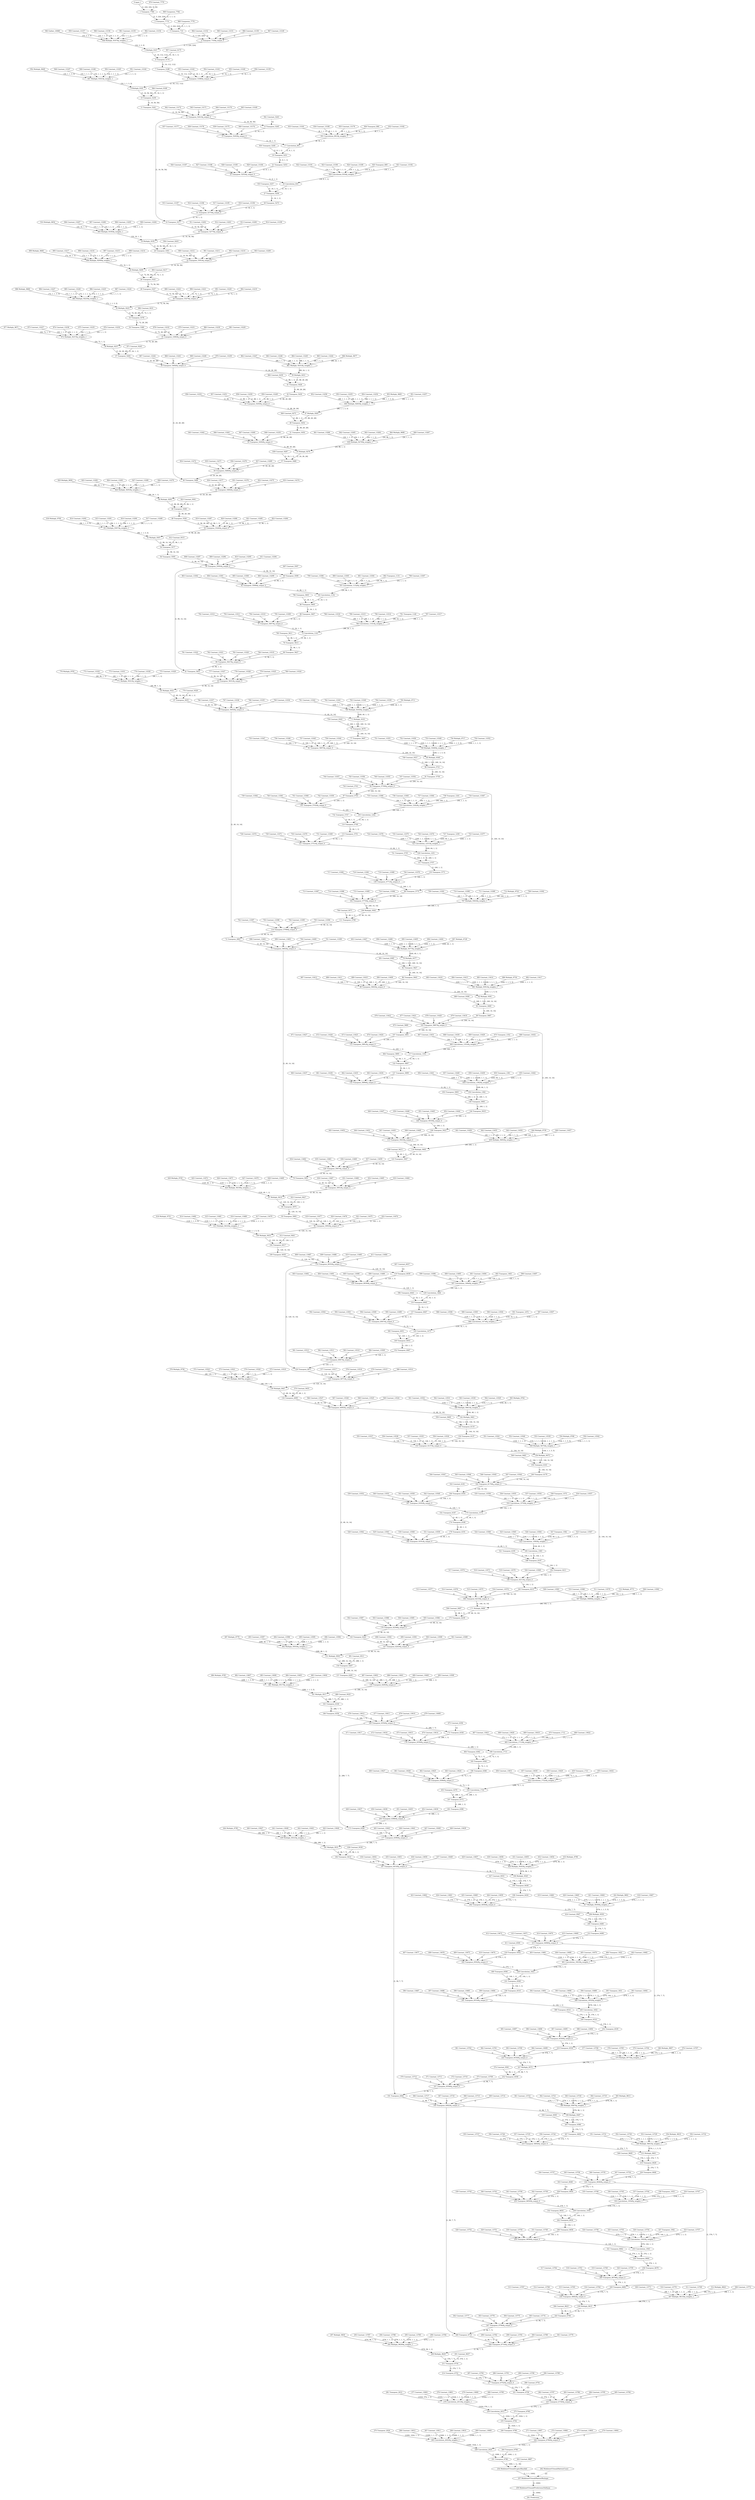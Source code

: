strict digraph  {
"0 input_1" [id=0, type=Parameter];
"1 Transpose_7780" [id=1, type=Transpose];
"2 Transpose_7774" [id=2, type=Multiply];
"3 Transpose_710" [id=3, type=Add];
"4 Transpose_710/fq_output_0" [id=4, type=FakeQuantize];
"5 Multiply_9167" [id=5, type=Convolution];
"6 Transpose_5170" [id=6, type=Add];
"7 Transpose_5188" [id=7, type=HSwish];
"8 Transpose_5188/fq_output_0" [id=8, type=FakeQuantize];
"9 Multiply_9181" [id=9, type=GroupConvolution];
"10 Transpose_5239" [id=10, type=Add];
"11 Transpose_5241" [id=11, type=Relu];
"12 Transpose_5241/fq_output_0" [id=12, type=FakeQuantize];
"13 Transpose_5245" [id=13, type=ReduceMean];
"14 Transpose_5277" [id=14, type=Multiply];
"15 Transpose_5245/fq_output_0" [id=15, type=FakeQuantize];
"16 Transpose_5277/fq_output_0" [id=16, type=FakeQuantize];
"17 Convolution_801" [id=17, type=Convolution];
"18 Multiply_9195" [id=18, type=Convolution];
"19 Transpose_5251" [id=19, type=Add];
"20 Transpose_5301" [id=20, type=Add];
"21 Transpose_5253" [id=21, type=Relu];
"22 Transpose_5301/fq_output_0" [id=22, type=FakeQuantize];
"23 Transpose_5253/fq_output_0" [id=23, type=FakeQuantize];
"24 Multiply_9209" [id=24, type=Convolution];
"25 Convolution_810" [id=25, type=Convolution];
"26 Transpose_5325" [id=26, type=Add];
"27 Transpose_5259" [id=27, type=Add];
"28 Transpose_5327" [id=28, type=Relu];
"29 Transpose_5273" [id=29, type=HSigmoid];
"30 Transpose_5327/fq_output_0" [id=30, type=FakeQuantize];
"31 Transpose_5273/fq_output_0" [id=31, type=FakeQuantize];
"32 Multiply_9223" [id=32, type=GroupConvolution];
"33 Transpose_5378" [id=33, type=Add];
"34 Transpose_5380" [id=34, type=Relu];
"35 Transpose_5380/fq_output_0" [id=35, type=FakeQuantize];
"36 Multiply_9237" [id=36, type=Convolution];
"37 Transpose_5404" [id=37, type=Add];
"38 Transpose_5404/fq_output_0" [id=38, type=FakeQuantize];
"39 Multiply_9251" [id=39, type=Convolution];
"40 Transpose_5484" [id=40, type=Add];
"41 Transpose_5428" [id=41, type=Add];
"42 Transpose_5484/fq_output_0" [id=42, type=FakeQuantize];
"43 Transpose_5430" [id=43, type=Relu];
"44 Multiply_9293" [id=44, type=Convolution];
"45 Transpose_5430/fq_output_0" [id=45, type=FakeQuantize];
"46 Transpose_5508" [id=46, type=Add];
"47 Multiply_9265" [id=47, type=GroupConvolution];
"48 Transpose_5526" [id=48, type=HSwish];
"49 Transpose_5454" [id=49, type=Add];
"50 Transpose_5526/fq_output_0" [id=50, type=FakeQuantize];
"51 Transpose_5456" [id=51, type=Relu];
"52 Multiply_9307" [id=52, type=GroupConvolution];
"53 Transpose_5456/fq_output_0" [id=53, type=FakeQuantize];
"54 Transpose_5577" [id=54, type=Add];
"55 Multiply_9279" [id=55, type=Convolution];
"56 Transpose_5595" [id=56, type=HSwish];
"57 Transpose_5480" [id=57, type=Add];
"58 Transpose_5595/fq_output_0" [id=58, type=FakeQuantize];
"59 Transpose_5480/fq_output_0" [id=59, type=FakeQuantize];
"60 Transpose_5599" [id=60, type=ReduceMean];
"61 Transpose_5631" [id=61, type=Multiply];
"62 Transpose_5599/fq_output_0" [id=62, type=FakeQuantize];
"63 Transpose_5631/fq_output_0" [id=63, type=FakeQuantize];
"64 Convolution_1132" [id=64, type=Convolution];
"65 Multiply_9321" [id=65, type=Convolution];
"66 Transpose_5605" [id=66, type=Add];
"67 Transpose_5655" [id=67, type=Add];
"68 Transpose_5607" [id=68, type=Relu];
"69 Transpose_5655/fq_output_0" [id=69, type=FakeQuantize];
"70 Transpose_5607/fq_output_0" [id=70, type=FakeQuantize];
"71 Multiply_9335" [id=71, type=Convolution];
"72 Transpose_5803" [id=72, type=Add];
"73 Convolution_1141" [id=73, type=Convolution];
"74 Transpose_5679" [id=74, type=Add];
"75 Transpose_5803/fq_output_0" [id=75, type=FakeQuantize];
"76 Transpose_5613" [id=76, type=Add];
"77 Transpose_5697" [id=77, type=HSwish];
"78 Multiply_9377" [id=78, type=Convolution];
"79 Transpose_5951" [id=79, type=Add];
"80 Transpose_5627" [id=80, type=HSigmoid];
"81 Transpose_5697/fq_output_0" [id=81, type=FakeQuantize];
"82 Transpose_5827" [id=82, type=Add];
"83 Transpose_5951/fq_output_0" [id=83, type=FakeQuantize];
"84 Transpose_5627/fq_output_0" [id=84, type=FakeQuantize];
"85 Multiply_9349" [id=85, type=GroupConvolution];
"86 Transpose_5845" [id=86, type=HSwish];
"87 Multiply_9419" [id=87, type=Convolution];
"88 Transpose_5721" [id=88, type=Add];
"89 Transpose_5845/fq_output_0" [id=89, type=FakeQuantize];
"90 Transpose_5975" [id=90, type=Add];
"91 Transpose_5739" [id=91, type=HSwish];
"92 Multiply_9391" [id=92, type=GroupConvolution];
"93 Transpose_5993" [id=93, type=HSwish];
"94 Transpose_5739/fq_output_0" [id=94, type=FakeQuantize];
"95 Transpose_5869" [id=95, type=Add];
"96 Transpose_5993/fq_output_0" [id=96, type=FakeQuantize];
"97 Transpose_5743" [id=97, type=ReduceMean];
"98 Transpose_5775" [id=98, type=Multiply];
"99 Transpose_5887" [id=99, type=HSwish];
"100 Multiply_9433" [id=100, type=GroupConvolution];
"101 Transpose_5743/fq_output_0" [id=101, type=FakeQuantize];
"102 Transpose_5775/fq_output_0" [id=102, type=FakeQuantize];
"103 Transpose_5887/fq_output_0" [id=103, type=FakeQuantize];
"104 Transpose_6017" [id=104, type=Add];
"105 Convolution_1242" [id=105, type=Convolution];
"106 Multiply_9363" [id=106, type=Convolution];
"107 Transpose_5891" [id=107, type=ReduceMean];
"108 Transpose_5923" [id=108, type=Multiply];
"109 Transpose_6035" [id=109, type=HSwish];
"110 Transpose_5749" [id=110, type=Add];
"111 Transpose_5799" [id=111, type=Add];
"112 Transpose_5891/fq_output_0" [id=112, type=FakeQuantize];
"113 Transpose_5923/fq_output_0" [id=113, type=FakeQuantize];
"114 Transpose_6035/fq_output_0" [id=114, type=FakeQuantize];
"115 Transpose_5751" [id=115, type=Relu];
"116 Transpose_5799/fq_output_0" [id=116, type=FakeQuantize];
"117 Convolution_1353" [id=117, type=Convolution];
"118 Multiply_9405" [id=118, type=Convolution];
"119 Transpose_6039" [id=119, type=ReduceMean];
"120 Transpose_6071" [id=120, type=Multiply];
"121 Transpose_5751/fq_output_0" [id=121, type=FakeQuantize];
"122 Transpose_5897" [id=122, type=Add];
"123 Transpose_5947" [id=123, type=Add];
"124 Transpose_6039/fq_output_0" [id=124, type=FakeQuantize];
"125 Transpose_6071/fq_output_0" [id=125, type=FakeQuantize];
"126 Convolution_1251" [id=126, type=Convolution];
"127 Transpose_5899" [id=127, type=Relu];
"128 Transpose_5947/fq_output_0" [id=128, type=FakeQuantize];
"129 Convolution_1464" [id=129, type=Convolution];
"130 Multiply_9447" [id=130, type=Convolution];
"131 Transpose_5757" [id=131, type=Add];
"132 Transpose_5899/fq_output_0" [id=132, type=FakeQuantize];
"133 Transpose_6045" [id=133, type=Add];
"134 Transpose_6095" [id=134, type=Add];
"135 Transpose_5771" [id=135, type=HSigmoid];
"136 Convolution_1362" [id=136, type=Convolution];
"137 Transpose_6047" [id=137, type=Relu];
"138 Transpose_6095/fq_output_0" [id=138, type=FakeQuantize];
"139 Transpose_5771/fq_output_0" [id=139, type=FakeQuantize];
"140 Transpose_5905" [id=140, type=Add];
"141 Transpose_6047/fq_output_0" [id=141, type=FakeQuantize];
"142 Multiply_9461" [id=142, type=Convolution];
"143 Transpose_6243" [id=143, type=Add];
"144 Transpose_5919" [id=144, type=HSigmoid];
"145 Convolution_1473" [id=145, type=Convolution];
"146 Transpose_6119" [id=146, type=Add];
"147 Transpose_6243/fq_output_0" [id=147, type=FakeQuantize];
"148 Transpose_5919/fq_output_0" [id=148, type=FakeQuantize];
"149 Transpose_6053" [id=149, type=Add];
"150 Transpose_6137" [id=150, type=HSwish];
"151 Multiply_9503" [id=151, type=Convolution];
"152 Transpose_6067" [id=152, type=HSigmoid];
"153 Transpose_6137/fq_output_0" [id=153, type=FakeQuantize];
"154 Transpose_6267" [id=154, type=Add];
"155 Transpose_6067/fq_output_0" [id=155, type=FakeQuantize];
"156 Multiply_9475" [id=156, type=GroupConvolution];
"157 Transpose_6285" [id=157, type=HSwish];
"158 Transpose_6161" [id=158, type=Add];
"159 Transpose_6285/fq_output_0" [id=159, type=FakeQuantize];
"160 Transpose_6179" [id=160, type=HSwish];
"161 Multiply_9517" [id=161, type=GroupConvolution];
"162 Transpose_6179/fq_output_0" [id=162, type=FakeQuantize];
"163 Transpose_6336" [id=163, type=Add];
"164 Transpose_6183" [id=164, type=ReduceMean];
"165 Transpose_6215" [id=165, type=Multiply];
"166 Transpose_6354" [id=166, type=HSwish];
"167 Transpose_6183/fq_output_0" [id=167, type=FakeQuantize];
"168 Transpose_6215/fq_output_0" [id=168, type=FakeQuantize];
"169 Transpose_6354/fq_output_0" [id=169, type=FakeQuantize];
"170 Convolution_1574" [id=170, type=Convolution];
"171 Multiply_9489" [id=171, type=Convolution];
"172 Transpose_6358" [id=172, type=ReduceMean];
"173 Transpose_6390" [id=173, type=Multiply];
"174 Transpose_6189" [id=174, type=Add];
"175 Transpose_6239" [id=175, type=Add];
"176 Transpose_6358/fq_output_0" [id=176, type=FakeQuantize];
"177 Transpose_6390/fq_output_0" [id=177, type=FakeQuantize];
"178 Transpose_6191" [id=178, type=Relu];
"179 Transpose_6239/fq_output_0" [id=179, type=FakeQuantize];
"180 Convolution_1713" [id=180, type=Convolution];
"181 Multiply_9531" [id=181, type=Convolution];
"182 Transpose_6191/fq_output_0" [id=182, type=FakeQuantize];
"183 Transpose_6364" [id=183, type=Add];
"184 Transpose_6414" [id=184, type=Add];
"185 Convolution_1583" [id=185, type=Convolution];
"186 Transpose_6366" [id=186, type=Relu];
"187 Transpose_6414/fq_output_0" [id=187, type=FakeQuantize];
"188 Transpose_6197" [id=188, type=Add];
"189 Transpose_6366/fq_output_0" [id=189, type=FakeQuantize];
"190 Multiply_9545" [id=190, type=Convolution];
"191 Transpose_6562" [id=191, type=Add];
"192 Transpose_6211" [id=192, type=HSigmoid];
"193 Convolution_1722" [id=193, type=Convolution];
"194 Transpose_6438" [id=194, type=Add];
"195 Transpose_6562/fq_output_0" [id=195, type=FakeQuantize];
"196 Transpose_6211/fq_output_0" [id=196, type=FakeQuantize];
"197 Transpose_6372" [id=197, type=Add];
"198 Transpose_6456" [id=198, type=HSwish];
"199 Multiply_9587" [id=199, type=Convolution];
"200 Transpose_6710" [id=200, type=Add];
"201 Transpose_6386" [id=201, type=HSigmoid];
"202 Transpose_6456/fq_output_0" [id=202, type=FakeQuantize];
"203 Transpose_6586" [id=203, type=Add];
"204 Transpose_6710/fq_output_0" [id=204, type=FakeQuantize];
"205 Transpose_6386/fq_output_0" [id=205, type=FakeQuantize];
"206 Multiply_9559" [id=206, type=GroupConvolution];
"207 Transpose_6604" [id=207, type=HSwish];
"208 Multiply_9629" [id=208, type=Convolution];
"209 Transpose_6480" [id=209, type=Add];
"210 Transpose_6604/fq_output_0" [id=210, type=FakeQuantize];
"211 Transpose_6734" [id=211, type=Add];
"212 Transpose_6498" [id=212, type=HSwish];
"213 Multiply_9601" [id=213, type=GroupConvolution];
"214 Transpose_6752" [id=214, type=HSwish];
"215 Transpose_6498/fq_output_0" [id=215, type=FakeQuantize];
"216 Transpose_6628" [id=216, type=Add];
"217 Transpose_6752/fq_output_0" [id=217, type=FakeQuantize];
"218 Transpose_6502" [id=218, type=ReduceMean];
"219 Transpose_6534" [id=219, type=Multiply];
"220 Transpose_6646" [id=220, type=HSwish];
"221 Transpose_6756" [id=221, type=ReduceMean];
"222 Transpose_6502/fq_output_0" [id=222, type=FakeQuantize];
"223 Transpose_6534/fq_output_0" [id=223, type=FakeQuantize];
"224 Transpose_6646/fq_output_0" [id=224, type=FakeQuantize];
"225 Transpose_6756/fq_output_0" [id=225, type=FakeQuantize];
"226 Convolution_1823" [id=226, type=Convolution];
"227 Multiply_9573" [id=227, type=Convolution];
"228 Transpose_6650" [id=228, type=ReduceMean];
"229 Transpose_6682" [id=229, type=Multiply];
"230 Convolution_2013" [id=230, type=Convolution];
"231 Transpose_6508" [id=231, type=Add];
"232 Transpose_6558" [id=232, type=Add];
"233 Transpose_6650/fq_output_0" [id=233, type=FakeQuantize];
"234 Transpose_6682/fq_output_0" [id=234, type=FakeQuantize];
"235 Transpose_6762" [id=235, type=Add];
"236 Transpose_6510" [id=236, type=Relu];
"237 Transpose_6558/fq_output_0" [id=237, type=FakeQuantize];
"238 Convolution_1934" [id=238, type=Convolution];
"239 Multiply_9615" [id=239, type=Convolution];
"240 Transpose_6780" [id=240, type=HSwish];
"241 Transpose_6510/fq_output_0" [id=241, type=FakeQuantize];
"242 Transpose_6656" [id=242, type=Add];
"243 Transpose_6706" [id=243, type=Add];
"244 Transpose_6780/fq_output_0" [id=244, type=FakeQuantize];
"245 Convolution_1832" [id=245, type=Convolution];
"246 Transpose_6658" [id=246, type=Relu];
"247 Transpose_6706/fq_output_0" [id=247, type=FakeQuantize];
"248 Convolution_2025" [id=248, type=Convolution];
"249 Transpose_6516" [id=249, type=Add];
"250 Transpose_6658/fq_output_0" [id=250, type=FakeQuantize];
"251 Transpose_6786" [id=251, type=Add];
"252 Transpose_6530" [id=252, type=HSigmoid];
"253 Convolution_1943" [id=253, type=Convolution];
"254 MobilenetV3small/Logits/BiasAdd" [id=254, type=Reshape];
"255 Transpose_6530/fq_output_0" [id=255, type=FakeQuantize];
"256 Transpose_6664" [id=256, type=Add];
"257 MobilenetV3small/flatten/Reshape" [id=257, type=Reshape];
"258 Transpose_6678" [id=258, type=HSigmoid];
"259 MobilenetV3small/Predictions/Softmax" [id=259, type=Softmax];
"260 Transpose_6678/fq_output_0" [id=260, type=FakeQuantize];
"261 Predictions" [id=261, type=Result];
"262 MobilenetV3small/flatten/Const" [id=262, type=Constant];
"263 Constant_8887" [id=263, type=Constant];
"264 Transpose_6784" [id=264, type=Constant];
"265 Convolution_2025/fq_weights_1" [id=265, type=FakeQuantize];
"266 Constant_13812" [id=266, type=Constant];
"267 Constant_13811" [id=267, type=Constant];
"268 Constant_13810" [id=268, type=Constant];
"269 Constant_13809" [id=269, type=Constant];
"270 Transpose_2024" [id=270, type=Constant];
"271 Constant_13807" [id=271, type=Constant];
"272 Constant_13806" [id=272, type=Constant];
"273 Constant_13805" [id=273, type=Constant];
"274 Constant_13804" [id=274, type=Constant];
"275 Transpose_6760" [id=275, type=Constant];
"276 Convolution_2013/fq_weights_1" [id=276, type=FakeQuantize];
"277 Constant_13802" [id=277, type=Constant];
"278 Constant_13801" [id=278, type=Constant];
"279 Constant_13800" [id=279, type=Constant];
"280 Constant_13799" [id=280, type=Constant];
"281 Transpose_2012" [id=281, type=Constant];
"282 Constant_13797" [id=282, type=Constant];
"283 Constant_13796" [id=283, type=Constant];
"284 Constant_13795" [id=284, type=Constant];
"285 Constant_13794" [id=285, type=Constant];
"286 Constant_6754" [id=286, type=Constant];
"287 Constant_13792" [id=287, type=Constant];
"288 Constant_13791" [id=288, type=Constant];
"289 Constant_13790" [id=289, type=Constant];
"290 Constant_13789" [id=290, type=Constant];
"291 Constant_9637" [id=291, type=Constant];
"292 Multiply_9629/fq_weights_1" [id=292, type=FakeQuantize];
"293 Constant_13787" [id=293, type=Constant];
"294 Constant_13786" [id=294, type=Constant];
"295 Constant_13785" [id=295, type=Constant];
"296 Constant_13784" [id=296, type=Constant];
"297 Multiply_9830" [id=297, type=Constant];
"298 Constant_13782" [id=298, type=Constant];
"299 Constant_13781" [id=299, type=Constant];
"300 Constant_13780" [id=300, type=Constant];
"301 Constant_13779" [id=301, type=Constant];
"302 Constant_13777" [id=302, type=Constant];
"303 Constant_13776" [id=303, type=Constant];
"304 Constant_13775" [id=304, type=Constant];
"305 Constant_13774" [id=305, type=Constant];
"306 Constant_9623" [id=306, type=Constant];
"307 Multiply_9615/fq_weights_1" [id=307, type=FakeQuantize];
"308 Constant_13772" [id=308, type=Constant];
"309 Constant_13771" [id=309, type=Constant];
"310 Constant_13770" [id=310, type=Constant];
"311 Constant_13769" [id=311, type=Constant];
"312 Multiply_9824" [id=312, type=Constant];
"313 Constant_13767" [id=313, type=Constant];
"314 Constant_13766" [id=314, type=Constant];
"315 Constant_13765" [id=315, type=Constant];
"316 Constant_13764" [id=316, type=Constant];
"317 Constant_13762" [id=317, type=Constant];
"318 Constant_13761" [id=318, type=Constant];
"319 Constant_13760" [id=319, type=Constant];
"320 Constant_13759" [id=320, type=Constant];
"321 Transpose_6662" [id=321, type=Constant];
"322 Convolution_1943/fq_weights_1" [id=322, type=FakeQuantize];
"323 Constant_13757" [id=323, type=Constant];
"324 Constant_13756" [id=324, type=Constant];
"325 Constant_13755" [id=325, type=Constant];
"326 Constant_13754" [id=326, type=Constant];
"327 Transpose_1942" [id=327, type=Constant];
"328 Constant_13752" [id=328, type=Constant];
"329 Constant_13751" [id=329, type=Constant];
"330 Constant_13750" [id=330, type=Constant];
"331 Constant_13749" [id=331, type=Constant];
"332 Transpose_6654" [id=332, type=Constant];
"333 Convolution_1934/fq_weights_1" [id=333, type=FakeQuantize];
"334 Constant_13747" [id=334, type=Constant];
"335 Constant_13746" [id=335, type=Constant];
"336 Constant_13745" [id=336, type=Constant];
"337 Constant_13744" [id=337, type=Constant];
"338 Transpose_1933" [id=338, type=Constant];
"339 Constant_13742" [id=339, type=Constant];
"340 Constant_13741" [id=340, type=Constant];
"341 Constant_13740" [id=341, type=Constant];
"342 Constant_13739" [id=342, type=Constant];
"343 Constant_6648" [id=343, type=Constant];
"344 Constant_13737" [id=344, type=Constant];
"345 Constant_13736" [id=345, type=Constant];
"346 Constant_13735" [id=346, type=Constant];
"347 Constant_13734" [id=347, type=Constant];
"348 Constant_9609" [id=348, type=Constant];
"349 Multiply_9601/fq_weights_1" [id=349, type=FakeQuantize];
"350 Constant_13732" [id=350, type=Constant];
"351 Constant_13731" [id=351, type=Constant];
"352 Constant_13730" [id=352, type=Constant];
"353 Constant_13729" [id=353, type=Constant];
"354 Multiply_9819" [id=354, type=Constant];
"355 Constant_13727" [id=355, type=Constant];
"356 Constant_13726" [id=356, type=Constant];
"357 Constant_13725" [id=357, type=Constant];
"358 Constant_13724" [id=358, type=Constant];
"359 Constant_9595" [id=359, type=Constant];
"360 Multiply_9587/fq_weights_1" [id=360, type=FakeQuantize];
"361 Constant_13722" [id=361, type=Constant];
"362 Constant_13721" [id=362, type=Constant];
"363 Constant_13720" [id=363, type=Constant];
"364 Constant_13719" [id=364, type=Constant];
"365 Multiply_9813" [id=365, type=Constant];
"366 Constant_13717" [id=366, type=Constant];
"367 Constant_13716" [id=367, type=Constant];
"368 Constant_13715" [id=368, type=Constant];
"369 Constant_13714" [id=369, type=Constant];
"370 Constant_13712" [id=370, type=Constant];
"371 Constant_13711" [id=371, type=Constant];
"372 Constant_13710" [id=372, type=Constant];
"373 Constant_13709" [id=373, type=Constant];
"374 Constant_9581" [id=374, type=Constant];
"375 Multiply_9573/fq_weights_1" [id=375, type=FakeQuantize];
"376 Constant_13707" [id=376, type=Constant];
"377 Constant_13706" [id=377, type=Constant];
"378 Constant_13705" [id=378, type=Constant];
"379 Constant_13704" [id=379, type=Constant];
"380 Multiply_9807" [id=380, type=Constant];
"381 Constant_13702" [id=381, type=Constant];
"382 Constant_13701" [id=382, type=Constant];
"383 Constant_13700" [id=383, type=Constant];
"384 Constant_13699" [id=384, type=Constant];
"385 Constant_13697" [id=385, type=Constant];
"386 Constant_13696" [id=386, type=Constant];
"387 Constant_13695" [id=387, type=Constant];
"388 Constant_13694" [id=388, type=Constant];
"389 Transpose_6514" [id=389, type=Constant];
"390 Convolution_1832/fq_weights_1" [id=390, type=FakeQuantize];
"391 Constant_13692" [id=391, type=Constant];
"392 Constant_13691" [id=392, type=Constant];
"393 Constant_13690" [id=393, type=Constant];
"394 Constant_13689" [id=394, type=Constant];
"395 Transpose_1831" [id=395, type=Constant];
"396 Constant_13687" [id=396, type=Constant];
"397 Constant_13686" [id=397, type=Constant];
"398 Constant_13685" [id=398, type=Constant];
"399 Constant_13684" [id=399, type=Constant];
"400 Transpose_6506" [id=400, type=Constant];
"401 Convolution_1823/fq_weights_1" [id=401, type=FakeQuantize];
"402 Constant_13682" [id=402, type=Constant];
"403 Constant_13681" [id=403, type=Constant];
"404 Constant_13680" [id=404, type=Constant];
"405 Constant_13679" [id=405, type=Constant];
"406 Transpose_1822" [id=406, type=Constant];
"407 Constant_13677" [id=407, type=Constant];
"408 Constant_13676" [id=408, type=Constant];
"409 Constant_13675" [id=409, type=Constant];
"410 Constant_13674" [id=410, type=Constant];
"411 Constant_6500" [id=411, type=Constant];
"412 Constant_13672" [id=412, type=Constant];
"413 Constant_13671" [id=413, type=Constant];
"414 Constant_13670" [id=414, type=Constant];
"415 Constant_13669" [id=415, type=Constant];
"416 Constant_9567" [id=416, type=Constant];
"417 Multiply_9559/fq_weights_1" [id=417, type=FakeQuantize];
"418 Constant_13667" [id=418, type=Constant];
"419 Constant_13666" [id=419, type=Constant];
"420 Constant_13665" [id=420, type=Constant];
"421 Constant_13664" [id=421, type=Constant];
"422 Multiply_9802" [id=422, type=Constant];
"423 Constant_13662" [id=423, type=Constant];
"424 Constant_13661" [id=424, type=Constant];
"425 Constant_13660" [id=425, type=Constant];
"426 Constant_13659" [id=426, type=Constant];
"427 Constant_9553" [id=427, type=Constant];
"428 Multiply_9545/fq_weights_1" [id=428, type=FakeQuantize];
"429 Constant_13657" [id=429, type=Constant];
"430 Constant_13656" [id=430, type=Constant];
"431 Constant_13655" [id=431, type=Constant];
"432 Constant_13654" [id=432, type=Constant];
"433 Multiply_9796" [id=433, type=Constant];
"434 Constant_13652" [id=434, type=Constant];
"435 Constant_13651" [id=435, type=Constant];
"436 Constant_13650" [id=436, type=Constant];
"437 Constant_13649" [id=437, type=Constant];
"438 Constant_9539" [id=438, type=Constant];
"439 Multiply_9531/fq_weights_1" [id=439, type=FakeQuantize];
"440 Constant_13647" [id=440, type=Constant];
"441 Constant_13646" [id=441, type=Constant];
"442 Constant_13645" [id=442, type=Constant];
"443 Constant_13644" [id=443, type=Constant];
"444 Multiply_9790" [id=444, type=Constant];
"445 Constant_13642" [id=445, type=Constant];
"446 Constant_13641" [id=446, type=Constant];
"447 Constant_13640" [id=447, type=Constant];
"448 Constant_13639" [id=448, type=Constant];
"449 Constant_13637" [id=449, type=Constant];
"450 Constant_13636" [id=450, type=Constant];
"451 Constant_13635" [id=451, type=Constant];
"452 Constant_13634" [id=452, type=Constant];
"453 Transpose_6370" [id=453, type=Constant];
"454 Convolution_1722/fq_weights_1" [id=454, type=FakeQuantize];
"455 Constant_13632" [id=455, type=Constant];
"456 Constant_13631" [id=456, type=Constant];
"457 Constant_13630" [id=457, type=Constant];
"458 Constant_13629" [id=458, type=Constant];
"459 Transpose_1721" [id=459, type=Constant];
"460 Constant_13627" [id=460, type=Constant];
"461 Constant_13626" [id=461, type=Constant];
"462 Constant_13625" [id=462, type=Constant];
"463 Constant_13624" [id=463, type=Constant];
"464 Transpose_6362" [id=464, type=Constant];
"465 Convolution_1713/fq_weights_1" [id=465, type=FakeQuantize];
"466 Constant_13622" [id=466, type=Constant];
"467 Constant_13621" [id=467, type=Constant];
"468 Constant_13620" [id=468, type=Constant];
"469 Constant_13619" [id=469, type=Constant];
"470 Transpose_1712" [id=470, type=Constant];
"471 Constant_13617" [id=471, type=Constant];
"472 Constant_13616" [id=472, type=Constant];
"473 Constant_13615" [id=473, type=Constant];
"474 Constant_13614" [id=474, type=Constant];
"475 Constant_6356" [id=475, type=Constant];
"476 Constant_13612" [id=476, type=Constant];
"477 Constant_13611" [id=477, type=Constant];
"478 Constant_13610" [id=478, type=Constant];
"479 Constant_13609" [id=479, type=Constant];
"480 Constant_9525" [id=480, type=Constant];
"481 Multiply_9517/fq_weights_1" [id=481, type=FakeQuantize];
"482 Constant_13607" [id=482, type=Constant];
"483 Constant_13606" [id=483, type=Constant];
"484 Constant_13605" [id=484, type=Constant];
"485 Constant_13604" [id=485, type=Constant];
"486 Multiply_9785" [id=486, type=Constant];
"487 Constant_13602" [id=487, type=Constant];
"488 Constant_13601" [id=488, type=Constant];
"489 Constant_13600" [id=489, type=Constant];
"490 Constant_13599" [id=490, type=Constant];
"491 Constant_9511" [id=491, type=Constant];
"492 Multiply_9503/fq_weights_1" [id=492, type=FakeQuantize];
"493 Constant_13597" [id=493, type=Constant];
"494 Constant_13596" [id=494, type=Constant];
"495 Constant_13595" [id=495, type=Constant];
"496 Constant_13594" [id=496, type=Constant];
"497 Multiply_9779" [id=497, type=Constant];
"498 Constant_13592" [id=498, type=Constant];
"499 Constant_13591" [id=499, type=Constant];
"500 Constant_13590" [id=500, type=Constant];
"501 Constant_13589" [id=501, type=Constant];
"502 Constant_13587" [id=502, type=Constant];
"503 Constant_13586" [id=503, type=Constant];
"504 Constant_13585" [id=504, type=Constant];
"505 Constant_13584" [id=505, type=Constant];
"506 Constant_9497" [id=506, type=Constant];
"507 Multiply_9489/fq_weights_1" [id=507, type=FakeQuantize];
"508 Constant_13582" [id=508, type=Constant];
"509 Constant_13581" [id=509, type=Constant];
"510 Constant_13580" [id=510, type=Constant];
"511 Constant_13579" [id=511, type=Constant];
"512 Multiply_9773" [id=512, type=Constant];
"513 Constant_13577" [id=513, type=Constant];
"514 Constant_13576" [id=514, type=Constant];
"515 Constant_13575" [id=515, type=Constant];
"516 Constant_13574" [id=516, type=Constant];
"517 Constant_13572" [id=517, type=Constant];
"518 Constant_13571" [id=518, type=Constant];
"519 Constant_13570" [id=519, type=Constant];
"520 Constant_13569" [id=520, type=Constant];
"521 Transpose_6195" [id=521, type=Constant];
"522 Convolution_1583/fq_weights_1" [id=522, type=FakeQuantize];
"523 Constant_13567" [id=523, type=Constant];
"524 Constant_13566" [id=524, type=Constant];
"525 Constant_13565" [id=525, type=Constant];
"526 Constant_13564" [id=526, type=Constant];
"527 Transpose_1582" [id=527, type=Constant];
"528 Constant_13562" [id=528, type=Constant];
"529 Constant_13561" [id=529, type=Constant];
"530 Constant_13560" [id=530, type=Constant];
"531 Constant_13559" [id=531, type=Constant];
"532 Transpose_6187" [id=532, type=Constant];
"533 Convolution_1574/fq_weights_1" [id=533, type=FakeQuantize];
"534 Constant_13557" [id=534, type=Constant];
"535 Constant_13556" [id=535, type=Constant];
"536 Constant_13555" [id=536, type=Constant];
"537 Constant_13554" [id=537, type=Constant];
"538 Transpose_1573" [id=538, type=Constant];
"539 Constant_13552" [id=539, type=Constant];
"540 Constant_13551" [id=540, type=Constant];
"541 Constant_13550" [id=541, type=Constant];
"542 Constant_13549" [id=542, type=Constant];
"543 Constant_6181" [id=543, type=Constant];
"544 Constant_13547" [id=544, type=Constant];
"545 Constant_13546" [id=545, type=Constant];
"546 Constant_13545" [id=546, type=Constant];
"547 Constant_13544" [id=547, type=Constant];
"548 Constant_9483" [id=548, type=Constant];
"549 Multiply_9475/fq_weights_1" [id=549, type=FakeQuantize];
"550 Constant_13542" [id=550, type=Constant];
"551 Constant_13541" [id=551, type=Constant];
"552 Constant_13540" [id=552, type=Constant];
"553 Constant_13539" [id=553, type=Constant];
"554 Multiply_9768" [id=554, type=Constant];
"555 Constant_13537" [id=555, type=Constant];
"556 Constant_13536" [id=556, type=Constant];
"557 Constant_13535" [id=557, type=Constant];
"558 Constant_13534" [id=558, type=Constant];
"559 Constant_9469" [id=559, type=Constant];
"560 Multiply_9461/fq_weights_1" [id=560, type=FakeQuantize];
"561 Constant_13532" [id=561, type=Constant];
"562 Constant_13531" [id=562, type=Constant];
"563 Constant_13530" [id=563, type=Constant];
"564 Constant_13529" [id=564, type=Constant];
"565 Multiply_9762" [id=565, type=Constant];
"566 Constant_13527" [id=566, type=Constant];
"567 Constant_13526" [id=567, type=Constant];
"568 Constant_13525" [id=568, type=Constant];
"569 Constant_13524" [id=569, type=Constant];
"570 Constant_9455" [id=570, type=Constant];
"571 Multiply_9447/fq_weights_1" [id=571, type=FakeQuantize];
"572 Constant_13522" [id=572, type=Constant];
"573 Constant_13521" [id=573, type=Constant];
"574 Constant_13520" [id=574, type=Constant];
"575 Constant_13519" [id=575, type=Constant];
"576 Multiply_9756" [id=576, type=Constant];
"577 Constant_13517" [id=577, type=Constant];
"578 Constant_13516" [id=578, type=Constant];
"579 Constant_13515" [id=579, type=Constant];
"580 Constant_13514" [id=580, type=Constant];
"581 Constant_13512" [id=581, type=Constant];
"582 Constant_13511" [id=582, type=Constant];
"583 Constant_13510" [id=583, type=Constant];
"584 Constant_13509" [id=584, type=Constant];
"585 Transpose_6051" [id=585, type=Constant];
"586 Convolution_1473/fq_weights_1" [id=586, type=FakeQuantize];
"587 Constant_13507" [id=587, type=Constant];
"588 Constant_13506" [id=588, type=Constant];
"589 Constant_13505" [id=589, type=Constant];
"590 Constant_13504" [id=590, type=Constant];
"591 Transpose_1472" [id=591, type=Constant];
"592 Constant_13502" [id=592, type=Constant];
"593 Constant_13501" [id=593, type=Constant];
"594 Constant_13500" [id=594, type=Constant];
"595 Constant_13499" [id=595, type=Constant];
"596 Transpose_6043" [id=596, type=Constant];
"597 Convolution_1464/fq_weights_1" [id=597, type=FakeQuantize];
"598 Constant_13497" [id=598, type=Constant];
"599 Constant_13496" [id=599, type=Constant];
"600 Constant_13495" [id=600, type=Constant];
"601 Constant_13494" [id=601, type=Constant];
"602 Transpose_1463" [id=602, type=Constant];
"603 Constant_13492" [id=603, type=Constant];
"604 Constant_13491" [id=604, type=Constant];
"605 Constant_13490" [id=605, type=Constant];
"606 Constant_13489" [id=606, type=Constant];
"607 Constant_6037" [id=607, type=Constant];
"608 Constant_13487" [id=608, type=Constant];
"609 Constant_13486" [id=609, type=Constant];
"610 Constant_13485" [id=610, type=Constant];
"611 Constant_13484" [id=611, type=Constant];
"612 Constant_9441" [id=612, type=Constant];
"613 Multiply_9433/fq_weights_1" [id=613, type=FakeQuantize];
"614 Constant_13482" [id=614, type=Constant];
"615 Constant_13481" [id=615, type=Constant];
"616 Constant_13480" [id=616, type=Constant];
"617 Constant_13479" [id=617, type=Constant];
"618 Multiply_9751" [id=618, type=Constant];
"619 Constant_13477" [id=619, type=Constant];
"620 Constant_13476" [id=620, type=Constant];
"621 Constant_13475" [id=621, type=Constant];
"622 Constant_13474" [id=622, type=Constant];
"623 Constant_9427" [id=623, type=Constant];
"624 Multiply_9419/fq_weights_1" [id=624, type=FakeQuantize];
"625 Constant_13472" [id=625, type=Constant];
"626 Constant_13471" [id=626, type=Constant];
"627 Constant_13470" [id=627, type=Constant];
"628 Constant_13469" [id=628, type=Constant];
"629 Multiply_9745" [id=629, type=Constant];
"630 Constant_13467" [id=630, type=Constant];
"631 Constant_13466" [id=631, type=Constant];
"632 Constant_13465" [id=632, type=Constant];
"633 Constant_13464" [id=633, type=Constant];
"634 Constant_13462" [id=634, type=Constant];
"635 Constant_13461" [id=635, type=Constant];
"636 Constant_13460" [id=636, type=Constant];
"637 Constant_13459" [id=637, type=Constant];
"638 Constant_9413" [id=638, type=Constant];
"639 Multiply_9405/fq_weights_1" [id=639, type=FakeQuantize];
"640 Constant_13457" [id=640, type=Constant];
"641 Constant_13456" [id=641, type=Constant];
"642 Constant_13455" [id=642, type=Constant];
"643 Constant_13454" [id=643, type=Constant];
"644 Multiply_9739" [id=644, type=Constant];
"645 Constant_13452" [id=645, type=Constant];
"646 Constant_13451" [id=646, type=Constant];
"647 Constant_13450" [id=647, type=Constant];
"648 Constant_13449" [id=648, type=Constant];
"649 Constant_13447" [id=649, type=Constant];
"650 Constant_13446" [id=650, type=Constant];
"651 Constant_13445" [id=651, type=Constant];
"652 Constant_13444" [id=652, type=Constant];
"653 Transpose_5903" [id=653, type=Constant];
"654 Convolution_1362/fq_weights_1" [id=654, type=FakeQuantize];
"655 Constant_13442" [id=655, type=Constant];
"656 Constant_13441" [id=656, type=Constant];
"657 Constant_13440" [id=657, type=Constant];
"658 Constant_13439" [id=658, type=Constant];
"659 Transpose_1361" [id=659, type=Constant];
"660 Constant_13437" [id=660, type=Constant];
"661 Constant_13436" [id=661, type=Constant];
"662 Constant_13435" [id=662, type=Constant];
"663 Constant_13434" [id=663, type=Constant];
"664 Transpose_5895" [id=664, type=Constant];
"665 Convolution_1353/fq_weights_1" [id=665, type=FakeQuantize];
"666 Constant_13432" [id=666, type=Constant];
"667 Constant_13431" [id=667, type=Constant];
"668 Constant_13430" [id=668, type=Constant];
"669 Constant_13429" [id=669, type=Constant];
"670 Transpose_1352" [id=670, type=Constant];
"671 Constant_13427" [id=671, type=Constant];
"672 Constant_13426" [id=672, type=Constant];
"673 Constant_13425" [id=673, type=Constant];
"674 Constant_13424" [id=674, type=Constant];
"675 Constant_5889" [id=675, type=Constant];
"676 Constant_13422" [id=676, type=Constant];
"677 Constant_13421" [id=677, type=Constant];
"678 Constant_13420" [id=678, type=Constant];
"679 Constant_13419" [id=679, type=Constant];
"680 Constant_9399" [id=680, type=Constant];
"681 Multiply_9391/fq_weights_1" [id=681, type=FakeQuantize];
"682 Constant_13417" [id=682, type=Constant];
"683 Constant_13416" [id=683, type=Constant];
"684 Constant_13415" [id=684, type=Constant];
"685 Constant_13414" [id=685, type=Constant];
"686 Multiply_9734" [id=686, type=Constant];
"687 Constant_13412" [id=687, type=Constant];
"688 Constant_13411" [id=688, type=Constant];
"689 Constant_13410" [id=689, type=Constant];
"690 Constant_13409" [id=690, type=Constant];
"691 Constant_9385" [id=691, type=Constant];
"692 Multiply_9377/fq_weights_1" [id=692, type=FakeQuantize];
"693 Constant_13407" [id=693, type=Constant];
"694 Constant_13406" [id=694, type=Constant];
"695 Constant_13405" [id=695, type=Constant];
"696 Constant_13404" [id=696, type=Constant];
"697 Multiply_9728" [id=697, type=Constant];
"698 Constant_13402" [id=698, type=Constant];
"699 Constant_13401" [id=699, type=Constant];
"700 Constant_13400" [id=700, type=Constant];
"701 Constant_13399" [id=701, type=Constant];
"702 Constant_13397" [id=702, type=Constant];
"703 Constant_13396" [id=703, type=Constant];
"704 Constant_13395" [id=704, type=Constant];
"705 Constant_13394" [id=705, type=Constant];
"706 Constant_9371" [id=706, type=Constant];
"707 Multiply_9363/fq_weights_1" [id=707, type=FakeQuantize];
"708 Constant_13392" [id=708, type=Constant];
"709 Constant_13391" [id=709, type=Constant];
"710 Constant_13390" [id=710, type=Constant];
"711 Constant_13389" [id=711, type=Constant];
"712 Multiply_9722" [id=712, type=Constant];
"713 Constant_13387" [id=713, type=Constant];
"714 Constant_13386" [id=714, type=Constant];
"715 Constant_13385" [id=715, type=Constant];
"716 Constant_13384" [id=716, type=Constant];
"717 Constant_13382" [id=717, type=Constant];
"718 Constant_13381" [id=718, type=Constant];
"719 Constant_13380" [id=719, type=Constant];
"720 Constant_13379" [id=720, type=Constant];
"721 Transpose_5755" [id=721, type=Constant];
"722 Convolution_1251/fq_weights_1" [id=722, type=FakeQuantize];
"723 Constant_13377" [id=723, type=Constant];
"724 Constant_13376" [id=724, type=Constant];
"725 Constant_13375" [id=725, type=Constant];
"726 Constant_13374" [id=726, type=Constant];
"727 Transpose_1250" [id=727, type=Constant];
"728 Constant_13372" [id=728, type=Constant];
"729 Constant_13371" [id=729, type=Constant];
"730 Constant_13370" [id=730, type=Constant];
"731 Constant_13369" [id=731, type=Constant];
"732 Transpose_5747" [id=732, type=Constant];
"733 Convolution_1242/fq_weights_1" [id=733, type=FakeQuantize];
"734 Constant_13367" [id=734, type=Constant];
"735 Constant_13366" [id=735, type=Constant];
"736 Constant_13365" [id=736, type=Constant];
"737 Constant_13364" [id=737, type=Constant];
"738 Transpose_1241" [id=738, type=Constant];
"739 Constant_13362" [id=739, type=Constant];
"740 Constant_13361" [id=740, type=Constant];
"741 Constant_13360" [id=741, type=Constant];
"742 Constant_13359" [id=742, type=Constant];
"743 Constant_5741" [id=743, type=Constant];
"744 Constant_13357" [id=744, type=Constant];
"745 Constant_13356" [id=745, type=Constant];
"746 Constant_13355" [id=746, type=Constant];
"747 Constant_13354" [id=747, type=Constant];
"748 Constant_9357" [id=748, type=Constant];
"749 Multiply_9349/fq_weights_1" [id=749, type=FakeQuantize];
"750 Constant_13352" [id=750, type=Constant];
"751 Constant_13351" [id=751, type=Constant];
"752 Constant_13350" [id=752, type=Constant];
"753 Constant_13349" [id=753, type=Constant];
"754 Multiply_9717" [id=754, type=Constant];
"755 Constant_13347" [id=755, type=Constant];
"756 Constant_13346" [id=756, type=Constant];
"757 Constant_13345" [id=757, type=Constant];
"758 Constant_13344" [id=758, type=Constant];
"759 Constant_9343" [id=759, type=Constant];
"760 Multiply_9335/fq_weights_1" [id=760, type=FakeQuantize];
"761 Constant_13342" [id=761, type=Constant];
"762 Constant_13341" [id=762, type=Constant];
"763 Constant_13340" [id=763, type=Constant];
"764 Constant_13339" [id=764, type=Constant];
"765 Multiply_9711" [id=765, type=Constant];
"766 Constant_13337" [id=766, type=Constant];
"767 Constant_13336" [id=767, type=Constant];
"768 Constant_13335" [id=768, type=Constant];
"769 Constant_13334" [id=769, type=Constant];
"770 Constant_9329" [id=770, type=Constant];
"771 Multiply_9321/fq_weights_1" [id=771, type=FakeQuantize];
"772 Constant_13332" [id=772, type=Constant];
"773 Constant_13331" [id=773, type=Constant];
"774 Constant_13330" [id=774, type=Constant];
"775 Constant_13329" [id=775, type=Constant];
"776 Multiply_9705" [id=776, type=Constant];
"777 Constant_13327" [id=777, type=Constant];
"778 Constant_13326" [id=778, type=Constant];
"779 Constant_13325" [id=779, type=Constant];
"780 Constant_13324" [id=780, type=Constant];
"781 Constant_13322" [id=781, type=Constant];
"782 Constant_13321" [id=782, type=Constant];
"783 Constant_13320" [id=783, type=Constant];
"784 Constant_13319" [id=784, type=Constant];
"785 Transpose_5611" [id=785, type=Constant];
"786 Convolution_1141/fq_weights_1" [id=786, type=FakeQuantize];
"787 Constant_13317" [id=787, type=Constant];
"788 Constant_13316" [id=788, type=Constant];
"789 Constant_13315" [id=789, type=Constant];
"790 Constant_13314" [id=790, type=Constant];
"791 Transpose_1140" [id=791, type=Constant];
"792 Constant_13312" [id=792, type=Constant];
"793 Constant_13311" [id=793, type=Constant];
"794 Constant_13310" [id=794, type=Constant];
"795 Constant_13309" [id=795, type=Constant];
"796 Transpose_5603" [id=796, type=Constant];
"797 Convolution_1132/fq_weights_1" [id=797, type=FakeQuantize];
"798 Constant_13307" [id=798, type=Constant];
"799 Constant_13306" [id=799, type=Constant];
"800 Constant_13305" [id=800, type=Constant];
"801 Constant_13304" [id=801, type=Constant];
"802 Transpose_1131" [id=802, type=Constant];
"803 Constant_13302" [id=803, type=Constant];
"804 Constant_13301" [id=804, type=Constant];
"805 Constant_13300" [id=805, type=Constant];
"806 Constant_13299" [id=806, type=Constant];
"807 Constant_5597" [id=807, type=Constant];
"808 Constant_13297" [id=808, type=Constant];
"809 Constant_13296" [id=809, type=Constant];
"810 Constant_13295" [id=810, type=Constant];
"811 Constant_13294" [id=811, type=Constant];
"812 Constant_9315" [id=812, type=Constant];
"813 Multiply_9307/fq_weights_1" [id=813, type=FakeQuantize];
"814 Constant_13292" [id=814, type=Constant];
"815 Constant_13291" [id=815, type=Constant];
"816 Constant_13290" [id=816, type=Constant];
"817 Constant_13289" [id=817, type=Constant];
"818 Multiply_9700" [id=818, type=Constant];
"819 Constant_13287" [id=819, type=Constant];
"820 Constant_13286" [id=820, type=Constant];
"821 Constant_13285" [id=821, type=Constant];
"822 Constant_13284" [id=822, type=Constant];
"823 Constant_9301" [id=823, type=Constant];
"824 Multiply_9293/fq_weights_1" [id=824, type=FakeQuantize];
"825 Constant_13282" [id=825, type=Constant];
"826 Constant_13281" [id=826, type=Constant];
"827 Constant_13280" [id=827, type=Constant];
"828 Constant_13279" [id=828, type=Constant];
"829 Multiply_9694" [id=829, type=Constant];
"830 Constant_13277" [id=830, type=Constant];
"831 Constant_13276" [id=831, type=Constant];
"832 Constant_13275" [id=832, type=Constant];
"833 Constant_13274" [id=833, type=Constant];
"834 Constant_13272" [id=834, type=Constant];
"835 Constant_13271" [id=835, type=Constant];
"836 Constant_13270" [id=836, type=Constant];
"837 Constant_13269" [id=837, type=Constant];
"838 Constant_9287" [id=838, type=Constant];
"839 Multiply_9279/fq_weights_1" [id=839, type=FakeQuantize];
"840 Constant_13267" [id=840, type=Constant];
"841 Constant_13266" [id=841, type=Constant];
"842 Constant_13265" [id=842, type=Constant];
"843 Constant_13264" [id=843, type=Constant];
"844 Multiply_9688" [id=844, type=Constant];
"845 Constant_13262" [id=845, type=Constant];
"846 Constant_13261" [id=846, type=Constant];
"847 Constant_13260" [id=847, type=Constant];
"848 Constant_13259" [id=848, type=Constant];
"849 Constant_9273" [id=849, type=Constant];
"850 Multiply_9265/fq_weights_1" [id=850, type=FakeQuantize];
"851 Constant_13257" [id=851, type=Constant];
"852 Constant_13256" [id=852, type=Constant];
"853 Constant_13255" [id=853, type=Constant];
"854 Constant_13254" [id=854, type=Constant];
"855 Multiply_9683" [id=855, type=Constant];
"856 Constant_13252" [id=856, type=Constant];
"857 Constant_13251" [id=857, type=Constant];
"858 Constant_13250" [id=858, type=Constant];
"859 Constant_13249" [id=859, type=Constant];
"860 Constant_9259" [id=860, type=Constant];
"861 Multiply_9251/fq_weights_1" [id=861, type=FakeQuantize];
"862 Constant_13247" [id=862, type=Constant];
"863 Constant_13246" [id=863, type=Constant];
"864 Constant_13245" [id=864, type=Constant];
"865 Constant_13244" [id=865, type=Constant];
"866 Multiply_9677" [id=866, type=Constant];
"867 Constant_13242" [id=867, type=Constant];
"868 Constant_13241" [id=868, type=Constant];
"869 Constant_13240" [id=869, type=Constant];
"870 Constant_13239" [id=870, type=Constant];
"871 Constant_9245" [id=871, type=Constant];
"872 Multiply_9237/fq_weights_1" [id=872, type=FakeQuantize];
"873 Constant_13237" [id=873, type=Constant];
"874 Constant_13236" [id=874, type=Constant];
"875 Constant_13235" [id=875, type=Constant];
"876 Constant_13234" [id=876, type=Constant];
"877 Multiply_9671" [id=877, type=Constant];
"878 Constant_13232" [id=878, type=Constant];
"879 Constant_13231" [id=879, type=Constant];
"880 Constant_13230" [id=880, type=Constant];
"881 Constant_13229" [id=881, type=Constant];
"882 Constant_9231" [id=882, type=Constant];
"883 Multiply_9223/fq_weights_1" [id=883, type=FakeQuantize];
"884 Constant_13227" [id=884, type=Constant];
"885 Constant_13226" [id=885, type=Constant];
"886 Constant_13225" [id=886, type=Constant];
"887 Constant_13224" [id=887, type=Constant];
"888 Multiply_9666" [id=888, type=Constant];
"889 Constant_13222" [id=889, type=Constant];
"890 Constant_13221" [id=890, type=Constant];
"891 Constant_13220" [id=891, type=Constant];
"892 Constant_13219" [id=892, type=Constant];
"893 Constant_9217" [id=893, type=Constant];
"894 Multiply_9209/fq_weights_1" [id=894, type=FakeQuantize];
"895 Constant_13217" [id=895, type=Constant];
"896 Constant_13216" [id=896, type=Constant];
"897 Constant_13215" [id=897, type=Constant];
"898 Constant_13214" [id=898, type=Constant];
"899 Multiply_9660" [id=899, type=Constant];
"900 Constant_13212" [id=900, type=Constant];
"901 Constant_13211" [id=901, type=Constant];
"902 Constant_13210" [id=902, type=Constant];
"903 Constant_13209" [id=903, type=Constant];
"904 Constant_9203" [id=904, type=Constant];
"905 Multiply_9195/fq_weights_1" [id=905, type=FakeQuantize];
"906 Constant_13207" [id=906, type=Constant];
"907 Constant_13206" [id=907, type=Constant];
"908 Constant_13205" [id=908, type=Constant];
"909 Constant_13204" [id=909, type=Constant];
"910 Multiply_9654" [id=910, type=Constant];
"911 Constant_13202" [id=911, type=Constant];
"912 Constant_13201" [id=912, type=Constant];
"913 Constant_13200" [id=913, type=Constant];
"914 Constant_13199" [id=914, type=Constant];
"915 Constant_13197" [id=915, type=Constant];
"916 Constant_13196" [id=916, type=Constant];
"917 Constant_13195" [id=917, type=Constant];
"918 Constant_13194" [id=918, type=Constant];
"919 Transpose_5257" [id=919, type=Constant];
"920 Convolution_810/fq_weights_1" [id=920, type=FakeQuantize];
"921 Constant_13192" [id=921, type=Constant];
"922 Constant_13191" [id=922, type=Constant];
"923 Constant_13190" [id=923, type=Constant];
"924 Constant_13189" [id=924, type=Constant];
"925 Transpose_809" [id=925, type=Constant];
"926 Constant_13187" [id=926, type=Constant];
"927 Constant_13186" [id=927, type=Constant];
"928 Constant_13185" [id=928, type=Constant];
"929 Constant_13184" [id=929, type=Constant];
"930 Transpose_5249" [id=930, type=Constant];
"931 Convolution_801/fq_weights_1" [id=931, type=FakeQuantize];
"932 Constant_13182" [id=932, type=Constant];
"933 Constant_13181" [id=933, type=Constant];
"934 Constant_13180" [id=934, type=Constant];
"935 Constant_13179" [id=935, type=Constant];
"936 Transpose_800" [id=936, type=Constant];
"937 Constant_13177" [id=937, type=Constant];
"938 Constant_13176" [id=938, type=Constant];
"939 Constant_13175" [id=939, type=Constant];
"940 Constant_13174" [id=940, type=Constant];
"941 Constant_5243" [id=941, type=Constant];
"942 Constant_13172" [id=942, type=Constant];
"943 Constant_13171" [id=943, type=Constant];
"944 Constant_13170" [id=944, type=Constant];
"945 Constant_13169" [id=945, type=Constant];
"946 Constant_9189" [id=946, type=Constant];
"947 Multiply_9181/fq_weights_1" [id=947, type=FakeQuantize];
"948 Constant_13167" [id=948, type=Constant];
"949 Constant_13166" [id=949, type=Constant];
"950 Constant_13165" [id=950, type=Constant];
"951 Constant_13164" [id=951, type=Constant];
"952 Multiply_9649" [id=952, type=Constant];
"953 Constant_13162" [id=953, type=Constant];
"954 Constant_13161" [id=954, type=Constant];
"955 Constant_13160" [id=955, type=Constant];
"956 Constant_13159" [id=956, type=Constant];
"957 Constant_9175" [id=957, type=Constant];
"958 Multiply_9167/fq_weights_1" [id=958, type=FakeQuantize];
"959 Constant_13157" [id=959, type=Constant];
"960 Constant_13156" [id=960, type=Constant];
"961 Constant_13155" [id=961, type=Constant];
"962 Constant_13154" [id=962, type=Constant];
"963 Gather_10068" [id=963, type=Constant];
"964 Constant_13152" [id=964, type=Constant];
"965 Constant_13151" [id=965, type=Constant];
"966 Constant_13150" [id=966, type=Constant];
"967 Constant_13149" [id=967, type=Constant];
"968 Unsqueeze_7776" [id=968, type=Constant];
"969 Unsqueeze_7782" [id=969, type=Constant];
"970 Constant_7779" [id=970, type=Constant];
"0 input_1" -> "1 Transpose_7780"  [label="[1, 224, 224, 3]", style=solid];
"1 Transpose_7780" -> "2 Transpose_7774"  [label="[1, 3, 224, 224]", style=solid];
"2 Transpose_7774" -> "3 Transpose_710"  [label="[1, 3, 224, 224]", style=solid];
"3 Transpose_710" -> "4 Transpose_710/fq_output_0"  [label="[1, 3, 224, 224]", style=solid];
"4 Transpose_710/fq_output_0" -> "5 Multiply_9167"  [label="[1, 3, 224, 224]", style=solid];
"5 Multiply_9167" -> "6 Transpose_5170"  [label="[1, 16, 112, 112]", style=solid];
"6 Transpose_5170" -> "7 Transpose_5188"  [label="[1, 16, 112, 112]", style=solid];
"7 Transpose_5188" -> "8 Transpose_5188/fq_output_0"  [label="[1, 16, 112, 112]", style=solid];
"8 Transpose_5188/fq_output_0" -> "9 Multiply_9181"  [label="[1, 16, 112, 112]", style=solid];
"9 Multiply_9181" -> "10 Transpose_5239"  [label="[1, 16, 56, 56]", style=solid];
"10 Transpose_5239" -> "11 Transpose_5241"  [label="[1, 16, 56, 56]", style=solid];
"11 Transpose_5241" -> "12 Transpose_5241/fq_output_0"  [label="[1, 16, 56, 56]", style=solid];
"12 Transpose_5241/fq_output_0" -> "13 Transpose_5245"  [label="[1, 16, 56, 56]", style=solid];
"12 Transpose_5241/fq_output_0" -> "14 Transpose_5277"  [label="[1, 16, 56, 56]", style=solid];
"13 Transpose_5245" -> "15 Transpose_5245/fq_output_0"  [label="[1, 16, 1, 1]", style=solid];
"14 Transpose_5277" -> "16 Transpose_5277/fq_output_0"  [label="[1, 16, 56, 56]", style=solid];
"15 Transpose_5245/fq_output_0" -> "17 Convolution_801"  [label="[1, 16, 1, 1]", style=solid];
"16 Transpose_5277/fq_output_0" -> "18 Multiply_9195"  [label="[1, 16, 56, 56]", style=solid];
"17 Convolution_801" -> "19 Transpose_5251"  [label="[1, 8, 1, 1]", style=solid];
"18 Multiply_9195" -> "20 Transpose_5301"  [label="[1, 16, 56, 56]", style=solid];
"19 Transpose_5251" -> "21 Transpose_5253"  [label="[1, 8, 1, 1]", style=solid];
"20 Transpose_5301" -> "22 Transpose_5301/fq_output_0"  [label="[1, 16, 56, 56]", style=solid];
"21 Transpose_5253" -> "23 Transpose_5253/fq_output_0"  [label="[1, 8, 1, 1]", style=solid];
"22 Transpose_5301/fq_output_0" -> "24 Multiply_9209"  [label="[1, 16, 56, 56]", style=solid];
"23 Transpose_5253/fq_output_0" -> "25 Convolution_810"  [label="[1, 8, 1, 1]", style=solid];
"24 Multiply_9209" -> "26 Transpose_5325"  [label="[1, 72, 56, 56]", style=solid];
"25 Convolution_810" -> "27 Transpose_5259"  [label="[1, 16, 1, 1]", style=solid];
"26 Transpose_5325" -> "28 Transpose_5327"  [label="[1, 72, 56, 56]", style=solid];
"27 Transpose_5259" -> "29 Transpose_5273"  [label="[1, 16, 1, 1]", style=solid];
"28 Transpose_5327" -> "30 Transpose_5327/fq_output_0"  [label="[1, 72, 56, 56]", style=solid];
"29 Transpose_5273" -> "31 Transpose_5273/fq_output_0"  [label="[1, 16, 1, 1]", style=solid];
"30 Transpose_5327/fq_output_0" -> "32 Multiply_9223"  [label="[1, 72, 56, 56]", style=solid];
"31 Transpose_5273/fq_output_0" -> "14 Transpose_5277"  [label="[1, 16, 1, 1]", style=solid];
"32 Multiply_9223" -> "33 Transpose_5378"  [label="[1, 72, 28, 28]", style=solid];
"33 Transpose_5378" -> "34 Transpose_5380"  [label="[1, 72, 28, 28]", style=solid];
"34 Transpose_5380" -> "35 Transpose_5380/fq_output_0"  [label="[1, 72, 28, 28]", style=solid];
"35 Transpose_5380/fq_output_0" -> "36 Multiply_9237"  [label="[1, 72, 28, 28]", style=solid];
"36 Multiply_9237" -> "37 Transpose_5404"  [label="[1, 24, 28, 28]", style=solid];
"37 Transpose_5404" -> "38 Transpose_5404/fq_output_0"  [label="[1, 24, 28, 28]", style=solid];
"38 Transpose_5404/fq_output_0" -> "39 Multiply_9251"  [label="[1, 24, 28, 28]", style=solid];
"38 Transpose_5404/fq_output_0" -> "40 Transpose_5484"  [label="[1, 24, 28, 28]", style=solid];
"39 Multiply_9251" -> "41 Transpose_5428"  [label="[1, 88, 28, 28]", style=solid];
"40 Transpose_5484" -> "42 Transpose_5484/fq_output_0"  [label="[1, 24, 28, 28]", style=solid];
"41 Transpose_5428" -> "43 Transpose_5430"  [label="[1, 88, 28, 28]", style=solid];
"42 Transpose_5484/fq_output_0" -> "44 Multiply_9293"  [label="[1, 24, 28, 28]", style=solid];
"43 Transpose_5430" -> "45 Transpose_5430/fq_output_0"  [label="[1, 88, 28, 28]", style=solid];
"44 Multiply_9293" -> "46 Transpose_5508"  [label="[1, 96, 28, 28]", style=solid];
"45 Transpose_5430/fq_output_0" -> "47 Multiply_9265"  [label="[1, 88, 28, 28]", style=solid];
"46 Transpose_5508" -> "48 Transpose_5526"  [label="[1, 96, 28, 28]", style=solid];
"47 Multiply_9265" -> "49 Transpose_5454"  [label="[1, 88, 28, 28]", style=solid];
"48 Transpose_5526" -> "50 Transpose_5526/fq_output_0"  [label="[1, 96, 28, 28]", style=solid];
"49 Transpose_5454" -> "51 Transpose_5456"  [label="[1, 88, 28, 28]", style=solid];
"50 Transpose_5526/fq_output_0" -> "52 Multiply_9307"  [label="[1, 96, 28, 28]", style=solid];
"51 Transpose_5456" -> "53 Transpose_5456/fq_output_0"  [label="[1, 88, 28, 28]", style=solid];
"52 Multiply_9307" -> "54 Transpose_5577"  [label="[1, 96, 14, 14]", style=solid];
"53 Transpose_5456/fq_output_0" -> "55 Multiply_9279"  [label="[1, 88, 28, 28]", style=solid];
"54 Transpose_5577" -> "56 Transpose_5595"  [label="[1, 96, 14, 14]", style=solid];
"55 Multiply_9279" -> "57 Transpose_5480"  [label="[1, 24, 28, 28]", style=solid];
"56 Transpose_5595" -> "58 Transpose_5595/fq_output_0"  [label="[1, 96, 14, 14]", style=solid];
"57 Transpose_5480" -> "59 Transpose_5480/fq_output_0"  [label="[1, 24, 28, 28]", style=solid];
"58 Transpose_5595/fq_output_0" -> "60 Transpose_5599"  [label="[1, 96, 14, 14]", style=solid];
"58 Transpose_5595/fq_output_0" -> "61 Transpose_5631"  [label="[1, 96, 14, 14]", style=solid];
"59 Transpose_5480/fq_output_0" -> "40 Transpose_5484"  [label="[1, 24, 28, 28]", style=solid];
"60 Transpose_5599" -> "62 Transpose_5599/fq_output_0"  [label="[1, 96, 1, 1]", style=solid];
"61 Transpose_5631" -> "63 Transpose_5631/fq_output_0"  [label="[1, 96, 14, 14]", style=solid];
"62 Transpose_5599/fq_output_0" -> "64 Convolution_1132"  [label="[1, 96, 1, 1]", style=solid];
"63 Transpose_5631/fq_output_0" -> "65 Multiply_9321"  [label="[1, 96, 14, 14]", style=solid];
"64 Convolution_1132" -> "66 Transpose_5605"  [label="[1, 24, 1, 1]", style=solid];
"65 Multiply_9321" -> "67 Transpose_5655"  [label="[1, 40, 14, 14]", style=solid];
"66 Transpose_5605" -> "68 Transpose_5607"  [label="[1, 24, 1, 1]", style=solid];
"67 Transpose_5655" -> "69 Transpose_5655/fq_output_0"  [label="[1, 40, 14, 14]", style=solid];
"68 Transpose_5607" -> "70 Transpose_5607/fq_output_0"  [label="[1, 24, 1, 1]", style=solid];
"69 Transpose_5655/fq_output_0" -> "71 Multiply_9335"  [label="[1, 40, 14, 14]", style=solid];
"69 Transpose_5655/fq_output_0" -> "72 Transpose_5803"  [label="[1, 40, 14, 14]", style=solid];
"70 Transpose_5607/fq_output_0" -> "73 Convolution_1141"  [label="[1, 24, 1, 1]", style=solid];
"71 Multiply_9335" -> "74 Transpose_5679"  [label="[1, 240, 14, 14]", style=solid];
"72 Transpose_5803" -> "75 Transpose_5803/fq_output_0"  [label="[1, 40, 14, 14]", style=solid];
"73 Convolution_1141" -> "76 Transpose_5613"  [label="[1, 96, 1, 1]", style=solid];
"74 Transpose_5679" -> "77 Transpose_5697"  [label="[1, 240, 14, 14]", style=solid];
"75 Transpose_5803/fq_output_0" -> "78 Multiply_9377"  [label="[1, 40, 14, 14]", style=solid];
"75 Transpose_5803/fq_output_0" -> "79 Transpose_5951"  [label="[1, 40, 14, 14]", style=solid];
"76 Transpose_5613" -> "80 Transpose_5627"  [label="[1, 96, 1, 1]", style=solid];
"77 Transpose_5697" -> "81 Transpose_5697/fq_output_0"  [label="[1, 240, 14, 14]", style=solid];
"78 Multiply_9377" -> "82 Transpose_5827"  [label="[1, 240, 14, 14]", style=solid];
"79 Transpose_5951" -> "83 Transpose_5951/fq_output_0"  [label="[1, 40, 14, 14]", style=solid];
"80 Transpose_5627" -> "84 Transpose_5627/fq_output_0"  [label="[1, 96, 1, 1]", style=solid];
"81 Transpose_5697/fq_output_0" -> "85 Multiply_9349"  [label="[1, 240, 14, 14]", style=solid];
"82 Transpose_5827" -> "86 Transpose_5845"  [label="[1, 240, 14, 14]", style=solid];
"83 Transpose_5951/fq_output_0" -> "87 Multiply_9419"  [label="[1, 40, 14, 14]", style=solid];
"84 Transpose_5627/fq_output_0" -> "61 Transpose_5631"  [label="[1, 96, 1, 1]", style=solid];
"85 Multiply_9349" -> "88 Transpose_5721"  [label="[1, 240, 14, 14]", style=solid];
"86 Transpose_5845" -> "89 Transpose_5845/fq_output_0"  [label="[1, 240, 14, 14]", style=solid];
"87 Multiply_9419" -> "90 Transpose_5975"  [label="[1, 120, 14, 14]", style=solid];
"88 Transpose_5721" -> "91 Transpose_5739"  [label="[1, 240, 14, 14]", style=solid];
"89 Transpose_5845/fq_output_0" -> "92 Multiply_9391"  [label="[1, 240, 14, 14]", style=solid];
"90 Transpose_5975" -> "93 Transpose_5993"  [label="[1, 120, 14, 14]", style=solid];
"91 Transpose_5739" -> "94 Transpose_5739/fq_output_0"  [label="[1, 240, 14, 14]", style=solid];
"92 Multiply_9391" -> "95 Transpose_5869"  [label="[1, 240, 14, 14]", style=solid];
"93 Transpose_5993" -> "96 Transpose_5993/fq_output_0"  [label="[1, 120, 14, 14]", style=solid];
"94 Transpose_5739/fq_output_0" -> "97 Transpose_5743"  [label="[1, 240, 14, 14]", style=solid];
"94 Transpose_5739/fq_output_0" -> "98 Transpose_5775"  [label="[1, 240, 14, 14]", style=solid];
"95 Transpose_5869" -> "99 Transpose_5887"  [label="[1, 240, 14, 14]", style=solid];
"96 Transpose_5993/fq_output_0" -> "100 Multiply_9433"  [label="[1, 120, 14, 14]", style=solid];
"97 Transpose_5743" -> "101 Transpose_5743/fq_output_0"  [label="[1, 240, 1, 1]", style=solid];
"98 Transpose_5775" -> "102 Transpose_5775/fq_output_0"  [label="[1, 240, 14, 14]", style=solid];
"99 Transpose_5887" -> "103 Transpose_5887/fq_output_0"  [label="[1, 240, 14, 14]", style=solid];
"100 Multiply_9433" -> "104 Transpose_6017"  [label="[1, 120, 14, 14]", style=solid];
"101 Transpose_5743/fq_output_0" -> "105 Convolution_1242"  [label="[1, 240, 1, 1]", style=solid];
"102 Transpose_5775/fq_output_0" -> "106 Multiply_9363"  [label="[1, 240, 14, 14]", style=solid];
"103 Transpose_5887/fq_output_0" -> "107 Transpose_5891"  [label="[1, 240, 14, 14]", style=solid];
"103 Transpose_5887/fq_output_0" -> "108 Transpose_5923"  [label="[1, 240, 14, 14]", style=solid];
"104 Transpose_6017" -> "109 Transpose_6035"  [label="[1, 120, 14, 14]", style=solid];
"105 Convolution_1242" -> "110 Transpose_5749"  [label="[1, 64, 1, 1]", style=solid];
"106 Multiply_9363" -> "111 Transpose_5799"  [label="[1, 40, 14, 14]", style=solid];
"107 Transpose_5891" -> "112 Transpose_5891/fq_output_0"  [label="[1, 240, 1, 1]", style=solid];
"108 Transpose_5923" -> "113 Transpose_5923/fq_output_0"  [label="[1, 240, 14, 14]", style=solid];
"109 Transpose_6035" -> "114 Transpose_6035/fq_output_0"  [label="[1, 120, 14, 14]", style=solid];
"110 Transpose_5749" -> "115 Transpose_5751"  [label="[1, 64, 1, 1]", style=solid];
"111 Transpose_5799" -> "116 Transpose_5799/fq_output_0"  [label="[1, 40, 14, 14]", style=solid];
"112 Transpose_5891/fq_output_0" -> "117 Convolution_1353"  [label="[1, 240, 1, 1]", style=solid];
"113 Transpose_5923/fq_output_0" -> "118 Multiply_9405"  [label="[1, 240, 14, 14]", style=solid];
"114 Transpose_6035/fq_output_0" -> "119 Transpose_6039"  [label="[1, 120, 14, 14]", style=solid];
"114 Transpose_6035/fq_output_0" -> "120 Transpose_6071"  [label="[1, 120, 14, 14]", style=solid];
"115 Transpose_5751" -> "121 Transpose_5751/fq_output_0"  [label="[1, 64, 1, 1]", style=solid];
"116 Transpose_5799/fq_output_0" -> "72 Transpose_5803"  [label="[1, 40, 14, 14]", style=solid];
"117 Convolution_1353" -> "122 Transpose_5897"  [label="[1, 64, 1, 1]", style=solid];
"118 Multiply_9405" -> "123 Transpose_5947"  [label="[1, 40, 14, 14]", style=solid];
"119 Transpose_6039" -> "124 Transpose_6039/fq_output_0"  [label="[1, 120, 1, 1]", style=solid];
"120 Transpose_6071" -> "125 Transpose_6071/fq_output_0"  [label="[1, 120, 14, 14]", style=solid];
"121 Transpose_5751/fq_output_0" -> "126 Convolution_1251"  [label="[1, 64, 1, 1]", style=solid];
"122 Transpose_5897" -> "127 Transpose_5899"  [label="[1, 64, 1, 1]", style=solid];
"123 Transpose_5947" -> "128 Transpose_5947/fq_output_0"  [label="[1, 40, 14, 14]", style=solid];
"124 Transpose_6039/fq_output_0" -> "129 Convolution_1464"  [label="[1, 120, 1, 1]", style=solid];
"125 Transpose_6071/fq_output_0" -> "130 Multiply_9447"  [label="[1, 120, 14, 14]", style=solid];
"126 Convolution_1251" -> "131 Transpose_5757"  [label="[1, 240, 1, 1]", style=solid];
"127 Transpose_5899" -> "132 Transpose_5899/fq_output_0"  [label="[1, 64, 1, 1]", style=solid];
"128 Transpose_5947/fq_output_0" -> "79 Transpose_5951"  [label="[1, 40, 14, 14]", style=solid];
"129 Convolution_1464" -> "133 Transpose_6045"  [label="[1, 32, 1, 1]", style=solid];
"130 Multiply_9447" -> "134 Transpose_6095"  [label="[1, 48, 14, 14]", style=solid];
"131 Transpose_5757" -> "135 Transpose_5771"  [label="[1, 240, 1, 1]", style=solid];
"132 Transpose_5899/fq_output_0" -> "136 Convolution_1362"  [label="[1, 64, 1, 1]", style=solid];
"133 Transpose_6045" -> "137 Transpose_6047"  [label="[1, 32, 1, 1]", style=solid];
"134 Transpose_6095" -> "138 Transpose_6095/fq_output_0"  [label="[1, 48, 14, 14]", style=solid];
"135 Transpose_5771" -> "139 Transpose_5771/fq_output_0"  [label="[1, 240, 1, 1]", style=solid];
"136 Convolution_1362" -> "140 Transpose_5905"  [label="[1, 240, 1, 1]", style=solid];
"137 Transpose_6047" -> "141 Transpose_6047/fq_output_0"  [label="[1, 32, 1, 1]", style=solid];
"138 Transpose_6095/fq_output_0" -> "142 Multiply_9461"  [label="[1, 48, 14, 14]", style=solid];
"138 Transpose_6095/fq_output_0" -> "143 Transpose_6243"  [label="[1, 48, 14, 14]", style=solid];
"139 Transpose_5771/fq_output_0" -> "98 Transpose_5775"  [label="[1, 240, 1, 1]", style=solid];
"140 Transpose_5905" -> "144 Transpose_5919"  [label="[1, 240, 1, 1]", style=solid];
"141 Transpose_6047/fq_output_0" -> "145 Convolution_1473"  [label="[1, 32, 1, 1]", style=solid];
"142 Multiply_9461" -> "146 Transpose_6119"  [label="[1, 144, 14, 14]", style=solid];
"143 Transpose_6243" -> "147 Transpose_6243/fq_output_0"  [label="[1, 48, 14, 14]", style=solid];
"144 Transpose_5919" -> "148 Transpose_5919/fq_output_0"  [label="[1, 240, 1, 1]", style=solid];
"145 Convolution_1473" -> "149 Transpose_6053"  [label="[1, 120, 1, 1]", style=solid];
"146 Transpose_6119" -> "150 Transpose_6137"  [label="[1, 144, 14, 14]", style=solid];
"147 Transpose_6243/fq_output_0" -> "151 Multiply_9503"  [label="[1, 48, 14, 14]", style=solid];
"148 Transpose_5919/fq_output_0" -> "108 Transpose_5923"  [label="[1, 240, 1, 1]", style=solid];
"149 Transpose_6053" -> "152 Transpose_6067"  [label="[1, 120, 1, 1]", style=solid];
"150 Transpose_6137" -> "153 Transpose_6137/fq_output_0"  [label="[1, 144, 14, 14]", style=solid];
"151 Multiply_9503" -> "154 Transpose_6267"  [label="[1, 288, 14, 14]", style=solid];
"152 Transpose_6067" -> "155 Transpose_6067/fq_output_0"  [label="[1, 120, 1, 1]", style=solid];
"153 Transpose_6137/fq_output_0" -> "156 Multiply_9475"  [label="[1, 144, 14, 14]", style=solid];
"154 Transpose_6267" -> "157 Transpose_6285"  [label="[1, 288, 14, 14]", style=solid];
"155 Transpose_6067/fq_output_0" -> "120 Transpose_6071"  [label="[1, 120, 1, 1]", style=solid];
"156 Multiply_9475" -> "158 Transpose_6161"  [label="[1, 144, 14, 14]", style=solid];
"157 Transpose_6285" -> "159 Transpose_6285/fq_output_0"  [label="[1, 288, 14, 14]", style=solid];
"158 Transpose_6161" -> "160 Transpose_6179"  [label="[1, 144, 14, 14]", style=solid];
"159 Transpose_6285/fq_output_0" -> "161 Multiply_9517"  [label="[1, 288, 14, 14]", style=solid];
"160 Transpose_6179" -> "162 Transpose_6179/fq_output_0"  [label="[1, 144, 14, 14]", style=solid];
"161 Multiply_9517" -> "163 Transpose_6336"  [label="[1, 288, 7, 7]", style=solid];
"162 Transpose_6179/fq_output_0" -> "164 Transpose_6183"  [label="[1, 144, 14, 14]", style=solid];
"162 Transpose_6179/fq_output_0" -> "165 Transpose_6215"  [label="[1, 144, 14, 14]", style=solid];
"163 Transpose_6336" -> "166 Transpose_6354"  [label="[1, 288, 7, 7]", style=solid];
"164 Transpose_6183" -> "167 Transpose_6183/fq_output_0"  [label="[1, 144, 1, 1]", style=solid];
"165 Transpose_6215" -> "168 Transpose_6215/fq_output_0"  [label="[1, 144, 14, 14]", style=solid];
"166 Transpose_6354" -> "169 Transpose_6354/fq_output_0"  [label="[1, 288, 7, 7]", style=solid];
"167 Transpose_6183/fq_output_0" -> "170 Convolution_1574"  [label="[1, 144, 1, 1]", style=solid];
"168 Transpose_6215/fq_output_0" -> "171 Multiply_9489"  [label="[1, 144, 14, 14]", style=solid];
"169 Transpose_6354/fq_output_0" -> "172 Transpose_6358"  [label="[1, 288, 7, 7]", style=solid];
"169 Transpose_6354/fq_output_0" -> "173 Transpose_6390"  [label="[1, 288, 7, 7]", style=solid];
"170 Convolution_1574" -> "174 Transpose_6189"  [label="[1, 40, 1, 1]", style=solid];
"171 Multiply_9489" -> "175 Transpose_6239"  [label="[1, 48, 14, 14]", style=solid];
"172 Transpose_6358" -> "176 Transpose_6358/fq_output_0"  [label="[1, 288, 1, 1]", style=solid];
"173 Transpose_6390" -> "177 Transpose_6390/fq_output_0"  [label="[1, 288, 7, 7]", style=solid];
"174 Transpose_6189" -> "178 Transpose_6191"  [label="[1, 40, 1, 1]", style=solid];
"175 Transpose_6239" -> "179 Transpose_6239/fq_output_0"  [label="[1, 48, 14, 14]", style=solid];
"176 Transpose_6358/fq_output_0" -> "180 Convolution_1713"  [label="[1, 288, 1, 1]", style=solid];
"177 Transpose_6390/fq_output_0" -> "181 Multiply_9531"  [label="[1, 288, 7, 7]", style=solid];
"178 Transpose_6191" -> "182 Transpose_6191/fq_output_0"  [label="[1, 40, 1, 1]", style=solid];
"179 Transpose_6239/fq_output_0" -> "143 Transpose_6243"  [label="[1, 48, 14, 14]", style=solid];
"180 Convolution_1713" -> "183 Transpose_6364"  [label="[1, 72, 1, 1]", style=solid];
"181 Multiply_9531" -> "184 Transpose_6414"  [label="[1, 96, 7, 7]", style=solid];
"182 Transpose_6191/fq_output_0" -> "185 Convolution_1583"  [label="[1, 40, 1, 1]", style=solid];
"183 Transpose_6364" -> "186 Transpose_6366"  [label="[1, 72, 1, 1]", style=solid];
"184 Transpose_6414" -> "187 Transpose_6414/fq_output_0"  [label="[1, 96, 7, 7]", style=solid];
"185 Convolution_1583" -> "188 Transpose_6197"  [label="[1, 144, 1, 1]", style=solid];
"186 Transpose_6366" -> "189 Transpose_6366/fq_output_0"  [label="[1, 72, 1, 1]", style=solid];
"187 Transpose_6414/fq_output_0" -> "190 Multiply_9545"  [label="[1, 96, 7, 7]", style=solid];
"187 Transpose_6414/fq_output_0" -> "191 Transpose_6562"  [label="[1, 96, 7, 7]", style=solid];
"188 Transpose_6197" -> "192 Transpose_6211"  [label="[1, 144, 1, 1]", style=solid];
"189 Transpose_6366/fq_output_0" -> "193 Convolution_1722"  [label="[1, 72, 1, 1]", style=solid];
"190 Multiply_9545" -> "194 Transpose_6438"  [label="[1, 576, 7, 7]", style=solid];
"191 Transpose_6562" -> "195 Transpose_6562/fq_output_0"  [label="[1, 96, 7, 7]", style=solid];
"192 Transpose_6211" -> "196 Transpose_6211/fq_output_0"  [label="[1, 144, 1, 1]", style=solid];
"193 Convolution_1722" -> "197 Transpose_6372"  [label="[1, 288, 1, 1]", style=solid];
"194 Transpose_6438" -> "198 Transpose_6456"  [label="[1, 576, 7, 7]", style=solid];
"195 Transpose_6562/fq_output_0" -> "199 Multiply_9587"  [label="[1, 96, 7, 7]", style=solid];
"195 Transpose_6562/fq_output_0" -> "200 Transpose_6710"  [label="[1, 96, 7, 7]", style=solid];
"196 Transpose_6211/fq_output_0" -> "165 Transpose_6215"  [label="[1, 144, 1, 1]", style=solid];
"197 Transpose_6372" -> "201 Transpose_6386"  [label="[1, 288, 1, 1]", style=solid];
"198 Transpose_6456" -> "202 Transpose_6456/fq_output_0"  [label="[1, 576, 7, 7]", style=solid];
"199 Multiply_9587" -> "203 Transpose_6586"  [label="[1, 576, 7, 7]", style=solid];
"200 Transpose_6710" -> "204 Transpose_6710/fq_output_0"  [label="[1, 96, 7, 7]", style=solid];
"201 Transpose_6386" -> "205 Transpose_6386/fq_output_0"  [label="[1, 288, 1, 1]", style=solid];
"202 Transpose_6456/fq_output_0" -> "206 Multiply_9559"  [label="[1, 576, 7, 7]", style=solid];
"203 Transpose_6586" -> "207 Transpose_6604"  [label="[1, 576, 7, 7]", style=solid];
"204 Transpose_6710/fq_output_0" -> "208 Multiply_9629"  [label="[1, 96, 7, 7]", style=solid];
"205 Transpose_6386/fq_output_0" -> "173 Transpose_6390"  [label="[1, 288, 1, 1]", style=solid];
"206 Multiply_9559" -> "209 Transpose_6480"  [label="[1, 576, 7, 7]", style=solid];
"207 Transpose_6604" -> "210 Transpose_6604/fq_output_0"  [label="[1, 576, 7, 7]", style=solid];
"208 Multiply_9629" -> "211 Transpose_6734"  [label="[1, 576, 7, 7]", style=solid];
"209 Transpose_6480" -> "212 Transpose_6498"  [label="[1, 576, 7, 7]", style=solid];
"210 Transpose_6604/fq_output_0" -> "213 Multiply_9601"  [label="[1, 576, 7, 7]", style=solid];
"211 Transpose_6734" -> "214 Transpose_6752"  [label="[1, 576, 7, 7]", style=solid];
"212 Transpose_6498" -> "215 Transpose_6498/fq_output_0"  [label="[1, 576, 7, 7]", style=solid];
"213 Multiply_9601" -> "216 Transpose_6628"  [label="[1, 576, 7, 7]", style=solid];
"214 Transpose_6752" -> "217 Transpose_6752/fq_output_0"  [label="[1, 576, 7, 7]", style=solid];
"215 Transpose_6498/fq_output_0" -> "218 Transpose_6502"  [label="[1, 576, 7, 7]", style=solid];
"215 Transpose_6498/fq_output_0" -> "219 Transpose_6534"  [label="[1, 576, 7, 7]", style=solid];
"216 Transpose_6628" -> "220 Transpose_6646"  [label="[1, 576, 7, 7]", style=solid];
"217 Transpose_6752/fq_output_0" -> "221 Transpose_6756"  [label="[1, 576, 7, 7]", style=solid];
"218 Transpose_6502" -> "222 Transpose_6502/fq_output_0"  [label="[1, 576, 1, 1]", style=solid];
"219 Transpose_6534" -> "223 Transpose_6534/fq_output_0"  [label="[1, 576, 7, 7]", style=solid];
"220 Transpose_6646" -> "224 Transpose_6646/fq_output_0"  [label="[1, 576, 7, 7]", style=solid];
"221 Transpose_6756" -> "225 Transpose_6756/fq_output_0"  [label="[1, 576, 1, 1]", style=solid];
"222 Transpose_6502/fq_output_0" -> "226 Convolution_1823"  [label="[1, 576, 1, 1]", style=solid];
"223 Transpose_6534/fq_output_0" -> "227 Multiply_9573"  [label="[1, 576, 7, 7]", style=solid];
"224 Transpose_6646/fq_output_0" -> "228 Transpose_6650"  [label="[1, 576, 7, 7]", style=solid];
"224 Transpose_6646/fq_output_0" -> "229 Transpose_6682"  [label="[1, 576, 7, 7]", style=solid];
"225 Transpose_6756/fq_output_0" -> "230 Convolution_2013"  [label="[1, 576, 1, 1]", style=solid];
"226 Convolution_1823" -> "231 Transpose_6508"  [label="[1, 144, 1, 1]", style=solid];
"227 Multiply_9573" -> "232 Transpose_6558"  [label="[1, 96, 7, 7]", style=solid];
"228 Transpose_6650" -> "233 Transpose_6650/fq_output_0"  [label="[1, 576, 1, 1]", style=solid];
"229 Transpose_6682" -> "234 Transpose_6682/fq_output_0"  [label="[1, 576, 7, 7]", style=solid];
"230 Convolution_2013" -> "235 Transpose_6762"  [label="[1, 1024, 1, 1]", style=solid];
"231 Transpose_6508" -> "236 Transpose_6510"  [label="[1, 144, 1, 1]", style=solid];
"232 Transpose_6558" -> "237 Transpose_6558/fq_output_0"  [label="[1, 96, 7, 7]", style=solid];
"233 Transpose_6650/fq_output_0" -> "238 Convolution_1934"  [label="[1, 576, 1, 1]", style=solid];
"234 Transpose_6682/fq_output_0" -> "239 Multiply_9615"  [label="[1, 576, 7, 7]", style=solid];
"235 Transpose_6762" -> "240 Transpose_6780"  [label="[1, 1024, 1, 1]", style=solid];
"236 Transpose_6510" -> "241 Transpose_6510/fq_output_0"  [label="[1, 144, 1, 1]", style=solid];
"237 Transpose_6558/fq_output_0" -> "191 Transpose_6562"  [label="[1, 96, 7, 7]", style=solid];
"238 Convolution_1934" -> "242 Transpose_6656"  [label="[1, 144, 1, 1]", style=solid];
"239 Multiply_9615" -> "243 Transpose_6706"  [label="[1, 96, 7, 7]", style=solid];
"240 Transpose_6780" -> "244 Transpose_6780/fq_output_0"  [label="[1, 1024, 1, 1]", style=solid];
"241 Transpose_6510/fq_output_0" -> "245 Convolution_1832"  [label="[1, 144, 1, 1]", style=solid];
"242 Transpose_6656" -> "246 Transpose_6658"  [label="[1, 144, 1, 1]", style=solid];
"243 Transpose_6706" -> "247 Transpose_6706/fq_output_0"  [label="[1, 96, 7, 7]", style=solid];
"244 Transpose_6780/fq_output_0" -> "248 Convolution_2025"  [label="[1, 1024, 1, 1]", style=solid];
"245 Convolution_1832" -> "249 Transpose_6516"  [label="[1, 576, 1, 1]", style=solid];
"246 Transpose_6658" -> "250 Transpose_6658/fq_output_0"  [label="[1, 144, 1, 1]", style=solid];
"247 Transpose_6706/fq_output_0" -> "200 Transpose_6710"  [label="[1, 96, 7, 7]", style=solid];
"248 Convolution_2025" -> "251 Transpose_6786"  [label="[1, 1000, 1, 1]", style=solid];
"249 Transpose_6516" -> "252 Transpose_6530"  [label="[1, 576, 1, 1]", style=solid];
"250 Transpose_6658/fq_output_0" -> "253 Convolution_1943"  [label="[1, 144, 1, 1]", style=solid];
"251 Transpose_6786" -> "254 MobilenetV3small/Logits/BiasAdd"  [label="[1, 1000, 1, 1]", style=solid];
"252 Transpose_6530" -> "255 Transpose_6530/fq_output_0"  [label="[1, 576, 1, 1]", style=solid];
"253 Convolution_1943" -> "256 Transpose_6664"  [label="[1, 576, 1, 1]", style=solid];
"254 MobilenetV3small/Logits/BiasAdd" -> "257 MobilenetV3small/flatten/Reshape"  [label="[1, 1, 1, 1000]", style=solid];
"255 Transpose_6530/fq_output_0" -> "219 Transpose_6534"  [label="[1, 576, 1, 1]", style=solid];
"256 Transpose_6664" -> "258 Transpose_6678"  [label="[1, 576, 1, 1]", style=solid];
"257 MobilenetV3small/flatten/Reshape" -> "259 MobilenetV3small/Predictions/Softmax"  [label="[1, 1000]", style=solid];
"258 Transpose_6678" -> "260 Transpose_6678/fq_output_0"  [label="[1, 576, 1, 1]", style=solid];
"259 MobilenetV3small/Predictions/Softmax" -> "261 Predictions"  [label="[1, 1000]", style=solid];
"260 Transpose_6678/fq_output_0" -> "229 Transpose_6682"  [label="[1, 576, 1, 1]", style=solid];
"262 MobilenetV3small/flatten/Const" -> "257 MobilenetV3small/flatten/Reshape"  [label="[2]", style=dashed];
"263 Constant_8887" -> "254 MobilenetV3small/Logits/BiasAdd"  [label="[4]", style=dashed];
"264 Transpose_6784" -> "251 Transpose_6786"  [label="[1, 1000, 1, 1]", style=solid];
"265 Convolution_2025/fq_weights_1" -> "248 Convolution_2025"  [label="[1000, 1024, 1, 1]", style=solid];
"266 Constant_13812" -> "265 Convolution_2025/fq_weights_1"  [label="[1000, 1, 1, 1]", style=solid];
"267 Constant_13811" -> "265 Convolution_2025/fq_weights_1"  [label="[1000, 1, 1, 1]", style=solid];
"268 Constant_13810" -> "265 Convolution_2025/fq_weights_1"  [label="[1000, 1, 1, 1]", style=solid];
"269 Constant_13809" -> "265 Convolution_2025/fq_weights_1"  [label="[1000, 1, 1, 1]", style=solid];
"270 Transpose_2024" -> "265 Convolution_2025/fq_weights_1"  [label="[1000, 1024, 1, 1]", style=solid];
"271 Constant_13807" -> "244 Transpose_6780/fq_output_0"  [label="[]", style=solid];
"272 Constant_13806" -> "244 Transpose_6780/fq_output_0"  [label="[]", style=solid];
"273 Constant_13805" -> "244 Transpose_6780/fq_output_0"  [label="[]", style=solid];
"274 Constant_13804" -> "244 Transpose_6780/fq_output_0"  [label="[]", style=solid];
"275 Transpose_6760" -> "235 Transpose_6762"  [label="[1, 1024, 1, 1]", style=solid];
"276 Convolution_2013/fq_weights_1" -> "230 Convolution_2013"  [label="[1024, 576, 1, 1]", style=solid];
"277 Constant_13802" -> "276 Convolution_2013/fq_weights_1"  [label="[1024, 1, 1, 1]", style=solid];
"278 Constant_13801" -> "276 Convolution_2013/fq_weights_1"  [label="[1024, 1, 1, 1]", style=solid];
"279 Constant_13800" -> "276 Convolution_2013/fq_weights_1"  [label="[1024, 1, 1, 1]", style=solid];
"280 Constant_13799" -> "276 Convolution_2013/fq_weights_1"  [label="[1024, 1, 1, 1]", style=solid];
"281 Transpose_2012" -> "276 Convolution_2013/fq_weights_1"  [label="[1024, 576, 1, 1]", style=solid];
"282 Constant_13797" -> "225 Transpose_6756/fq_output_0"  [label="[]", style=solid];
"283 Constant_13796" -> "225 Transpose_6756/fq_output_0"  [label="[]", style=solid];
"284 Constant_13795" -> "225 Transpose_6756/fq_output_0"  [label="[]", style=solid];
"285 Constant_13794" -> "225 Transpose_6756/fq_output_0"  [label="[]", style=solid];
"286 Constant_6754" -> "221 Transpose_6756"  [label="[2]", style=dashed];
"287 Constant_13792" -> "217 Transpose_6752/fq_output_0"  [label="[]", style=solid];
"288 Constant_13791" -> "217 Transpose_6752/fq_output_0"  [label="[]", style=solid];
"289 Constant_13790" -> "217 Transpose_6752/fq_output_0"  [label="[]", style=solid];
"290 Constant_13789" -> "217 Transpose_6752/fq_output_0"  [label="[]", style=solid];
"291 Constant_9637" -> "211 Transpose_6734"  [label="[1, 576, 1, 1]", style=solid];
"292 Multiply_9629/fq_weights_1" -> "208 Multiply_9629"  [label="[576, 96, 1, 1]", style=solid];
"293 Constant_13787" -> "292 Multiply_9629/fq_weights_1"  [label="[576, 1, 1, 1]", style=solid];
"294 Constant_13786" -> "292 Multiply_9629/fq_weights_1"  [label="[576, 1, 1, 1]", style=solid];
"295 Constant_13785" -> "292 Multiply_9629/fq_weights_1"  [label="[576, 1, 1, 1]", style=solid];
"296 Constant_13784" -> "292 Multiply_9629/fq_weights_1"  [label="[576, 1, 1, 1]", style=solid];
"297 Multiply_9830" -> "292 Multiply_9629/fq_weights_1"  [label="[576, 96, 1, 1]", style=solid];
"298 Constant_13782" -> "204 Transpose_6710/fq_output_0"  [label="[]", style=solid];
"299 Constant_13781" -> "204 Transpose_6710/fq_output_0"  [label="[]", style=solid];
"300 Constant_13780" -> "204 Transpose_6710/fq_output_0"  [label="[]", style=solid];
"301 Constant_13779" -> "204 Transpose_6710/fq_output_0"  [label="[]", style=solid];
"302 Constant_13777" -> "247 Transpose_6706/fq_output_0"  [label="[]", style=solid];
"303 Constant_13776" -> "247 Transpose_6706/fq_output_0"  [label="[]", style=solid];
"304 Constant_13775" -> "247 Transpose_6706/fq_output_0"  [label="[]", style=solid];
"305 Constant_13774" -> "247 Transpose_6706/fq_output_0"  [label="[]", style=solid];
"306 Constant_9623" -> "243 Transpose_6706"  [label="[1, 96, 1, 1]", style=solid];
"307 Multiply_9615/fq_weights_1" -> "239 Multiply_9615"  [label="[96, 576, 1, 1]", style=solid];
"308 Constant_13772" -> "307 Multiply_9615/fq_weights_1"  [label="[96, 1, 1, 1]", style=solid];
"309 Constant_13771" -> "307 Multiply_9615/fq_weights_1"  [label="[96, 1, 1, 1]", style=solid];
"310 Constant_13770" -> "307 Multiply_9615/fq_weights_1"  [label="[96, 1, 1, 1]", style=solid];
"311 Constant_13769" -> "307 Multiply_9615/fq_weights_1"  [label="[96, 1, 1, 1]", style=solid];
"312 Multiply_9824" -> "307 Multiply_9615/fq_weights_1"  [label="[96, 576, 1, 1]", style=solid];
"313 Constant_13767" -> "234 Transpose_6682/fq_output_0"  [label="[]", style=solid];
"314 Constant_13766" -> "234 Transpose_6682/fq_output_0"  [label="[]", style=solid];
"315 Constant_13765" -> "234 Transpose_6682/fq_output_0"  [label="[]", style=solid];
"316 Constant_13764" -> "234 Transpose_6682/fq_output_0"  [label="[]", style=solid];
"317 Constant_13762" -> "260 Transpose_6678/fq_output_0"  [label="[]", style=solid];
"318 Constant_13761" -> "260 Transpose_6678/fq_output_0"  [label="[]", style=solid];
"319 Constant_13760" -> "260 Transpose_6678/fq_output_0"  [label="[]", style=solid];
"320 Constant_13759" -> "260 Transpose_6678/fq_output_0"  [label="[]", style=solid];
"321 Transpose_6662" -> "256 Transpose_6664"  [label="[1, 576, 1, 1]", style=solid];
"322 Convolution_1943/fq_weights_1" -> "253 Convolution_1943"  [label="[576, 144, 1, 1]", style=solid];
"323 Constant_13757" -> "322 Convolution_1943/fq_weights_1"  [label="[576, 1, 1, 1]", style=solid];
"324 Constant_13756" -> "322 Convolution_1943/fq_weights_1"  [label="[576, 1, 1, 1]", style=solid];
"325 Constant_13755" -> "322 Convolution_1943/fq_weights_1"  [label="[576, 1, 1, 1]", style=solid];
"326 Constant_13754" -> "322 Convolution_1943/fq_weights_1"  [label="[576, 1, 1, 1]", style=solid];
"327 Transpose_1942" -> "322 Convolution_1943/fq_weights_1"  [label="[576, 144, 1, 1]", style=solid];
"328 Constant_13752" -> "250 Transpose_6658/fq_output_0"  [label="[]", style=solid];
"329 Constant_13751" -> "250 Transpose_6658/fq_output_0"  [label="[]", style=solid];
"330 Constant_13750" -> "250 Transpose_6658/fq_output_0"  [label="[]", style=solid];
"331 Constant_13749" -> "250 Transpose_6658/fq_output_0"  [label="[]", style=solid];
"332 Transpose_6654" -> "242 Transpose_6656"  [label="[1, 144, 1, 1]", style=solid];
"333 Convolution_1934/fq_weights_1" -> "238 Convolution_1934"  [label="[144, 576, 1, 1]", style=solid];
"334 Constant_13747" -> "333 Convolution_1934/fq_weights_1"  [label="[144, 1, 1, 1]", style=solid];
"335 Constant_13746" -> "333 Convolution_1934/fq_weights_1"  [label="[144, 1, 1, 1]", style=solid];
"336 Constant_13745" -> "333 Convolution_1934/fq_weights_1"  [label="[144, 1, 1, 1]", style=solid];
"337 Constant_13744" -> "333 Convolution_1934/fq_weights_1"  [label="[144, 1, 1, 1]", style=solid];
"338 Transpose_1933" -> "333 Convolution_1934/fq_weights_1"  [label="[144, 576, 1, 1]", style=solid];
"339 Constant_13742" -> "233 Transpose_6650/fq_output_0"  [label="[]", style=solid];
"340 Constant_13741" -> "233 Transpose_6650/fq_output_0"  [label="[]", style=solid];
"341 Constant_13740" -> "233 Transpose_6650/fq_output_0"  [label="[]", style=solid];
"342 Constant_13739" -> "233 Transpose_6650/fq_output_0"  [label="[]", style=solid];
"343 Constant_6648" -> "228 Transpose_6650"  [label="[2]", style=dashed];
"344 Constant_13737" -> "224 Transpose_6646/fq_output_0"  [label="[]", style=solid];
"345 Constant_13736" -> "224 Transpose_6646/fq_output_0"  [label="[]", style=solid];
"346 Constant_13735" -> "224 Transpose_6646/fq_output_0"  [label="[]", style=solid];
"347 Constant_13734" -> "224 Transpose_6646/fq_output_0"  [label="[]", style=solid];
"348 Constant_9609" -> "216 Transpose_6628"  [label="[1, 576, 1, 1]", style=solid];
"349 Multiply_9601/fq_weights_1" -> "213 Multiply_9601"  [label="[576, 1, 1, 5, 5]", style=solid];
"350 Constant_13732" -> "349 Multiply_9601/fq_weights_1"  [label="[576, 1, 1, 1, 1]", style=solid];
"351 Constant_13731" -> "349 Multiply_9601/fq_weights_1"  [label="[576, 1, 1, 1, 1]", style=solid];
"352 Constant_13730" -> "349 Multiply_9601/fq_weights_1"  [label="[576, 1, 1, 1, 1]", style=solid];
"353 Constant_13729" -> "349 Multiply_9601/fq_weights_1"  [label="[576, 1, 1, 1, 1]", style=solid];
"354 Multiply_9819" -> "349 Multiply_9601/fq_weights_1"  [label="[576, 1, 1, 5, 5]", style=solid];
"355 Constant_13727" -> "210 Transpose_6604/fq_output_0"  [label="[1, 576, 1, 1]", style=solid];
"356 Constant_13726" -> "210 Transpose_6604/fq_output_0"  [label="[1, 576, 1, 1]", style=solid];
"357 Constant_13725" -> "210 Transpose_6604/fq_output_0"  [label="[1, 576, 1, 1]", style=solid];
"358 Constant_13724" -> "210 Transpose_6604/fq_output_0"  [label="[1, 576, 1, 1]", style=solid];
"359 Constant_9595" -> "203 Transpose_6586"  [label="[1, 576, 1, 1]", style=solid];
"360 Multiply_9587/fq_weights_1" -> "199 Multiply_9587"  [label="[576, 96, 1, 1]", style=solid];
"361 Constant_13722" -> "360 Multiply_9587/fq_weights_1"  [label="[576, 1, 1, 1]", style=solid];
"362 Constant_13721" -> "360 Multiply_9587/fq_weights_1"  [label="[576, 1, 1, 1]", style=solid];
"363 Constant_13720" -> "360 Multiply_9587/fq_weights_1"  [label="[576, 1, 1, 1]", style=solid];
"364 Constant_13719" -> "360 Multiply_9587/fq_weights_1"  [label="[576, 1, 1, 1]", style=solid];
"365 Multiply_9813" -> "360 Multiply_9587/fq_weights_1"  [label="[576, 96, 1, 1]", style=solid];
"366 Constant_13717" -> "195 Transpose_6562/fq_output_0"  [label="[]", style=solid];
"367 Constant_13716" -> "195 Transpose_6562/fq_output_0"  [label="[]", style=solid];
"368 Constant_13715" -> "195 Transpose_6562/fq_output_0"  [label="[]", style=solid];
"369 Constant_13714" -> "195 Transpose_6562/fq_output_0"  [label="[]", style=solid];
"370 Constant_13712" -> "237 Transpose_6558/fq_output_0"  [label="[]", style=solid];
"371 Constant_13711" -> "237 Transpose_6558/fq_output_0"  [label="[]", style=solid];
"372 Constant_13710" -> "237 Transpose_6558/fq_output_0"  [label="[]", style=solid];
"373 Constant_13709" -> "237 Transpose_6558/fq_output_0"  [label="[]", style=solid];
"374 Constant_9581" -> "232 Transpose_6558"  [label="[1, 96, 1, 1]", style=solid];
"375 Multiply_9573/fq_weights_1" -> "227 Multiply_9573"  [label="[96, 576, 1, 1]", style=solid];
"376 Constant_13707" -> "375 Multiply_9573/fq_weights_1"  [label="[96, 1, 1, 1]", style=solid];
"377 Constant_13706" -> "375 Multiply_9573/fq_weights_1"  [label="[96, 1, 1, 1]", style=solid];
"378 Constant_13705" -> "375 Multiply_9573/fq_weights_1"  [label="[96, 1, 1, 1]", style=solid];
"379 Constant_13704" -> "375 Multiply_9573/fq_weights_1"  [label="[96, 1, 1, 1]", style=solid];
"380 Multiply_9807" -> "375 Multiply_9573/fq_weights_1"  [label="[96, 576, 1, 1]", style=solid];
"381 Constant_13702" -> "223 Transpose_6534/fq_output_0"  [label="[]", style=solid];
"382 Constant_13701" -> "223 Transpose_6534/fq_output_0"  [label="[]", style=solid];
"383 Constant_13700" -> "223 Transpose_6534/fq_output_0"  [label="[]", style=solid];
"384 Constant_13699" -> "223 Transpose_6534/fq_output_0"  [label="[]", style=solid];
"385 Constant_13697" -> "255 Transpose_6530/fq_output_0"  [label="[]", style=solid];
"386 Constant_13696" -> "255 Transpose_6530/fq_output_0"  [label="[]", style=solid];
"387 Constant_13695" -> "255 Transpose_6530/fq_output_0"  [label="[]", style=solid];
"388 Constant_13694" -> "255 Transpose_6530/fq_output_0"  [label="[]", style=solid];
"389 Transpose_6514" -> "249 Transpose_6516"  [label="[1, 576, 1, 1]", style=solid];
"390 Convolution_1832/fq_weights_1" -> "245 Convolution_1832"  [label="[576, 144, 1, 1]", style=solid];
"391 Constant_13692" -> "390 Convolution_1832/fq_weights_1"  [label="[576, 1, 1, 1]", style=solid];
"392 Constant_13691" -> "390 Convolution_1832/fq_weights_1"  [label="[576, 1, 1, 1]", style=solid];
"393 Constant_13690" -> "390 Convolution_1832/fq_weights_1"  [label="[576, 1, 1, 1]", style=solid];
"394 Constant_13689" -> "390 Convolution_1832/fq_weights_1"  [label="[576, 1, 1, 1]", style=solid];
"395 Transpose_1831" -> "390 Convolution_1832/fq_weights_1"  [label="[576, 144, 1, 1]", style=solid];
"396 Constant_13687" -> "241 Transpose_6510/fq_output_0"  [label="[]", style=solid];
"397 Constant_13686" -> "241 Transpose_6510/fq_output_0"  [label="[]", style=solid];
"398 Constant_13685" -> "241 Transpose_6510/fq_output_0"  [label="[]", style=solid];
"399 Constant_13684" -> "241 Transpose_6510/fq_output_0"  [label="[]", style=solid];
"400 Transpose_6506" -> "231 Transpose_6508"  [label="[1, 144, 1, 1]", style=solid];
"401 Convolution_1823/fq_weights_1" -> "226 Convolution_1823"  [label="[144, 576, 1, 1]", style=solid];
"402 Constant_13682" -> "401 Convolution_1823/fq_weights_1"  [label="[144, 1, 1, 1]", style=solid];
"403 Constant_13681" -> "401 Convolution_1823/fq_weights_1"  [label="[144, 1, 1, 1]", style=solid];
"404 Constant_13680" -> "401 Convolution_1823/fq_weights_1"  [label="[144, 1, 1, 1]", style=solid];
"405 Constant_13679" -> "401 Convolution_1823/fq_weights_1"  [label="[144, 1, 1, 1]", style=solid];
"406 Transpose_1822" -> "401 Convolution_1823/fq_weights_1"  [label="[144, 576, 1, 1]", style=solid];
"407 Constant_13677" -> "222 Transpose_6502/fq_output_0"  [label="[]", style=solid];
"408 Constant_13676" -> "222 Transpose_6502/fq_output_0"  [label="[]", style=solid];
"409 Constant_13675" -> "222 Transpose_6502/fq_output_0"  [label="[]", style=solid];
"410 Constant_13674" -> "222 Transpose_6502/fq_output_0"  [label="[]", style=solid];
"411 Constant_6500" -> "218 Transpose_6502"  [label="[2]", style=dashed];
"412 Constant_13672" -> "215 Transpose_6498/fq_output_0"  [label="[]", style=solid];
"413 Constant_13671" -> "215 Transpose_6498/fq_output_0"  [label="[]", style=solid];
"414 Constant_13670" -> "215 Transpose_6498/fq_output_0"  [label="[]", style=solid];
"415 Constant_13669" -> "215 Transpose_6498/fq_output_0"  [label="[]", style=solid];
"416 Constant_9567" -> "209 Transpose_6480"  [label="[1, 576, 1, 1]", style=solid];
"417 Multiply_9559/fq_weights_1" -> "206 Multiply_9559"  [label="[576, 1, 1, 5, 5]", style=solid];
"418 Constant_13667" -> "417 Multiply_9559/fq_weights_1"  [label="[576, 1, 1, 1, 1]", style=solid];
"419 Constant_13666" -> "417 Multiply_9559/fq_weights_1"  [label="[576, 1, 1, 1, 1]", style=solid];
"420 Constant_13665" -> "417 Multiply_9559/fq_weights_1"  [label="[576, 1, 1, 1, 1]", style=solid];
"421 Constant_13664" -> "417 Multiply_9559/fq_weights_1"  [label="[576, 1, 1, 1, 1]", style=solid];
"422 Multiply_9802" -> "417 Multiply_9559/fq_weights_1"  [label="[576, 1, 1, 5, 5]", style=solid];
"423 Constant_13662" -> "202 Transpose_6456/fq_output_0"  [label="[1, 576, 1, 1]", style=solid];
"424 Constant_13661" -> "202 Transpose_6456/fq_output_0"  [label="[1, 576, 1, 1]", style=solid];
"425 Constant_13660" -> "202 Transpose_6456/fq_output_0"  [label="[1, 576, 1, 1]", style=solid];
"426 Constant_13659" -> "202 Transpose_6456/fq_output_0"  [label="[1, 576, 1, 1]", style=solid];
"427 Constant_9553" -> "194 Transpose_6438"  [label="[1, 576, 1, 1]", style=solid];
"428 Multiply_9545/fq_weights_1" -> "190 Multiply_9545"  [label="[576, 96, 1, 1]", style=solid];
"429 Constant_13657" -> "428 Multiply_9545/fq_weights_1"  [label="[576, 1, 1, 1]", style=solid];
"430 Constant_13656" -> "428 Multiply_9545/fq_weights_1"  [label="[576, 1, 1, 1]", style=solid];
"431 Constant_13655" -> "428 Multiply_9545/fq_weights_1"  [label="[576, 1, 1, 1]", style=solid];
"432 Constant_13654" -> "428 Multiply_9545/fq_weights_1"  [label="[576, 1, 1, 1]", style=solid];
"433 Multiply_9796" -> "428 Multiply_9545/fq_weights_1"  [label="[576, 96, 1, 1]", style=solid];
"434 Constant_13652" -> "187 Transpose_6414/fq_output_0"  [label="[]", style=solid];
"435 Constant_13651" -> "187 Transpose_6414/fq_output_0"  [label="[]", style=solid];
"436 Constant_13650" -> "187 Transpose_6414/fq_output_0"  [label="[]", style=solid];
"437 Constant_13649" -> "187 Transpose_6414/fq_output_0"  [label="[]", style=solid];
"438 Constant_9539" -> "184 Transpose_6414"  [label="[1, 96, 1, 1]", style=solid];
"439 Multiply_9531/fq_weights_1" -> "181 Multiply_9531"  [label="[96, 288, 1, 1]", style=solid];
"440 Constant_13647" -> "439 Multiply_9531/fq_weights_1"  [label="[96, 1, 1, 1]", style=solid];
"441 Constant_13646" -> "439 Multiply_9531/fq_weights_1"  [label="[96, 1, 1, 1]", style=solid];
"442 Constant_13645" -> "439 Multiply_9531/fq_weights_1"  [label="[96, 1, 1, 1]", style=solid];
"443 Constant_13644" -> "439 Multiply_9531/fq_weights_1"  [label="[96, 1, 1, 1]", style=solid];
"444 Multiply_9790" -> "439 Multiply_9531/fq_weights_1"  [label="[96, 288, 1, 1]", style=solid];
"445 Constant_13642" -> "177 Transpose_6390/fq_output_0"  [label="[]", style=solid];
"446 Constant_13641" -> "177 Transpose_6390/fq_output_0"  [label="[]", style=solid];
"447 Constant_13640" -> "177 Transpose_6390/fq_output_0"  [label="[]", style=solid];
"448 Constant_13639" -> "177 Transpose_6390/fq_output_0"  [label="[]", style=solid];
"449 Constant_13637" -> "205 Transpose_6386/fq_output_0"  [label="[]", style=solid];
"450 Constant_13636" -> "205 Transpose_6386/fq_output_0"  [label="[]", style=solid];
"451 Constant_13635" -> "205 Transpose_6386/fq_output_0"  [label="[]", style=solid];
"452 Constant_13634" -> "205 Transpose_6386/fq_output_0"  [label="[]", style=solid];
"453 Transpose_6370" -> "197 Transpose_6372"  [label="[1, 288, 1, 1]", style=solid];
"454 Convolution_1722/fq_weights_1" -> "193 Convolution_1722"  [label="[288, 72, 1, 1]", style=solid];
"455 Constant_13632" -> "454 Convolution_1722/fq_weights_1"  [label="[288, 1, 1, 1]", style=solid];
"456 Constant_13631" -> "454 Convolution_1722/fq_weights_1"  [label="[288, 1, 1, 1]", style=solid];
"457 Constant_13630" -> "454 Convolution_1722/fq_weights_1"  [label="[288, 1, 1, 1]", style=solid];
"458 Constant_13629" -> "454 Convolution_1722/fq_weights_1"  [label="[288, 1, 1, 1]", style=solid];
"459 Transpose_1721" -> "454 Convolution_1722/fq_weights_1"  [label="[288, 72, 1, 1]", style=solid];
"460 Constant_13627" -> "189 Transpose_6366/fq_output_0"  [label="[]", style=solid];
"461 Constant_13626" -> "189 Transpose_6366/fq_output_0"  [label="[]", style=solid];
"462 Constant_13625" -> "189 Transpose_6366/fq_output_0"  [label="[]", style=solid];
"463 Constant_13624" -> "189 Transpose_6366/fq_output_0"  [label="[]", style=solid];
"464 Transpose_6362" -> "183 Transpose_6364"  [label="[1, 72, 1, 1]", style=solid];
"465 Convolution_1713/fq_weights_1" -> "180 Convolution_1713"  [label="[72, 288, 1, 1]", style=solid];
"466 Constant_13622" -> "465 Convolution_1713/fq_weights_1"  [label="[72, 1, 1, 1]", style=solid];
"467 Constant_13621" -> "465 Convolution_1713/fq_weights_1"  [label="[72, 1, 1, 1]", style=solid];
"468 Constant_13620" -> "465 Convolution_1713/fq_weights_1"  [label="[72, 1, 1, 1]", style=solid];
"469 Constant_13619" -> "465 Convolution_1713/fq_weights_1"  [label="[72, 1, 1, 1]", style=solid];
"470 Transpose_1712" -> "465 Convolution_1713/fq_weights_1"  [label="[72, 288, 1, 1]", style=solid];
"471 Constant_13617" -> "176 Transpose_6358/fq_output_0"  [label="[]", style=solid];
"472 Constant_13616" -> "176 Transpose_6358/fq_output_0"  [label="[]", style=solid];
"473 Constant_13615" -> "176 Transpose_6358/fq_output_0"  [label="[]", style=solid];
"474 Constant_13614" -> "176 Transpose_6358/fq_output_0"  [label="[]", style=solid];
"475 Constant_6356" -> "172 Transpose_6358"  [label="[2]", style=dashed];
"476 Constant_13612" -> "169 Transpose_6354/fq_output_0"  [label="[]", style=solid];
"477 Constant_13611" -> "169 Transpose_6354/fq_output_0"  [label="[]", style=solid];
"478 Constant_13610" -> "169 Transpose_6354/fq_output_0"  [label="[]", style=solid];
"479 Constant_13609" -> "169 Transpose_6354/fq_output_0"  [label="[]", style=solid];
"480 Constant_9525" -> "163 Transpose_6336"  [label="[1, 288, 1, 1]", style=solid];
"481 Multiply_9517/fq_weights_1" -> "161 Multiply_9517"  [label="[288, 1, 1, 5, 5]", style=solid];
"482 Constant_13607" -> "481 Multiply_9517/fq_weights_1"  [label="[288, 1, 1, 1, 1]", style=solid];
"483 Constant_13606" -> "481 Multiply_9517/fq_weights_1"  [label="[288, 1, 1, 1, 1]", style=solid];
"484 Constant_13605" -> "481 Multiply_9517/fq_weights_1"  [label="[288, 1, 1, 1, 1]", style=solid];
"485 Constant_13604" -> "481 Multiply_9517/fq_weights_1"  [label="[288, 1, 1, 1, 1]", style=solid];
"486 Multiply_9785" -> "481 Multiply_9517/fq_weights_1"  [label="[288, 1, 1, 5, 5]", style=solid];
"487 Constant_13602" -> "159 Transpose_6285/fq_output_0"  [label="[1, 288, 1, 1]", style=solid];
"488 Constant_13601" -> "159 Transpose_6285/fq_output_0"  [label="[1, 288, 1, 1]", style=solid];
"489 Constant_13600" -> "159 Transpose_6285/fq_output_0"  [label="[1, 288, 1, 1]", style=solid];
"490 Constant_13599" -> "159 Transpose_6285/fq_output_0"  [label="[1, 288, 1, 1]", style=solid];
"491 Constant_9511" -> "154 Transpose_6267"  [label="[1, 288, 1, 1]", style=solid];
"492 Multiply_9503/fq_weights_1" -> "151 Multiply_9503"  [label="[288, 48, 1, 1]", style=solid];
"493 Constant_13597" -> "492 Multiply_9503/fq_weights_1"  [label="[288, 1, 1, 1]", style=solid];
"494 Constant_13596" -> "492 Multiply_9503/fq_weights_1"  [label="[288, 1, 1, 1]", style=solid];
"495 Constant_13595" -> "492 Multiply_9503/fq_weights_1"  [label="[288, 1, 1, 1]", style=solid];
"496 Constant_13594" -> "492 Multiply_9503/fq_weights_1"  [label="[288, 1, 1, 1]", style=solid];
"497 Multiply_9779" -> "492 Multiply_9503/fq_weights_1"  [label="[288, 48, 1, 1]", style=solid];
"498 Constant_13592" -> "147 Transpose_6243/fq_output_0"  [label="[]", style=solid];
"499 Constant_13591" -> "147 Transpose_6243/fq_output_0"  [label="[]", style=solid];
"500 Constant_13590" -> "147 Transpose_6243/fq_output_0"  [label="[]", style=solid];
"501 Constant_13589" -> "147 Transpose_6243/fq_output_0"  [label="[]", style=solid];
"502 Constant_13587" -> "179 Transpose_6239/fq_output_0"  [label="[]", style=solid];
"503 Constant_13586" -> "179 Transpose_6239/fq_output_0"  [label="[]", style=solid];
"504 Constant_13585" -> "179 Transpose_6239/fq_output_0"  [label="[]", style=solid];
"505 Constant_13584" -> "179 Transpose_6239/fq_output_0"  [label="[]", style=solid];
"506 Constant_9497" -> "175 Transpose_6239"  [label="[1, 48, 1, 1]", style=solid];
"507 Multiply_9489/fq_weights_1" -> "171 Multiply_9489"  [label="[48, 144, 1, 1]", style=solid];
"508 Constant_13582" -> "507 Multiply_9489/fq_weights_1"  [label="[48, 1, 1, 1]", style=solid];
"509 Constant_13581" -> "507 Multiply_9489/fq_weights_1"  [label="[48, 1, 1, 1]", style=solid];
"510 Constant_13580" -> "507 Multiply_9489/fq_weights_1"  [label="[48, 1, 1, 1]", style=solid];
"511 Constant_13579" -> "507 Multiply_9489/fq_weights_1"  [label="[48, 1, 1, 1]", style=solid];
"512 Multiply_9773" -> "507 Multiply_9489/fq_weights_1"  [label="[48, 144, 1, 1]", style=solid];
"513 Constant_13577" -> "168 Transpose_6215/fq_output_0"  [label="[]", style=solid];
"514 Constant_13576" -> "168 Transpose_6215/fq_output_0"  [label="[]", style=solid];
"515 Constant_13575" -> "168 Transpose_6215/fq_output_0"  [label="[]", style=solid];
"516 Constant_13574" -> "168 Transpose_6215/fq_output_0"  [label="[]", style=solid];
"517 Constant_13572" -> "196 Transpose_6211/fq_output_0"  [label="[]", style=solid];
"518 Constant_13571" -> "196 Transpose_6211/fq_output_0"  [label="[]", style=solid];
"519 Constant_13570" -> "196 Transpose_6211/fq_output_0"  [label="[]", style=solid];
"520 Constant_13569" -> "196 Transpose_6211/fq_output_0"  [label="[]", style=solid];
"521 Transpose_6195" -> "188 Transpose_6197"  [label="[1, 144, 1, 1]", style=solid];
"522 Convolution_1583/fq_weights_1" -> "185 Convolution_1583"  [label="[144, 40, 1, 1]", style=solid];
"523 Constant_13567" -> "522 Convolution_1583/fq_weights_1"  [label="[144, 1, 1, 1]", style=solid];
"524 Constant_13566" -> "522 Convolution_1583/fq_weights_1"  [label="[144, 1, 1, 1]", style=solid];
"525 Constant_13565" -> "522 Convolution_1583/fq_weights_1"  [label="[144, 1, 1, 1]", style=solid];
"526 Constant_13564" -> "522 Convolution_1583/fq_weights_1"  [label="[144, 1, 1, 1]", style=solid];
"527 Transpose_1582" -> "522 Convolution_1583/fq_weights_1"  [label="[144, 40, 1, 1]", style=solid];
"528 Constant_13562" -> "182 Transpose_6191/fq_output_0"  [label="[]", style=solid];
"529 Constant_13561" -> "182 Transpose_6191/fq_output_0"  [label="[]", style=solid];
"530 Constant_13560" -> "182 Transpose_6191/fq_output_0"  [label="[]", style=solid];
"531 Constant_13559" -> "182 Transpose_6191/fq_output_0"  [label="[]", style=solid];
"532 Transpose_6187" -> "174 Transpose_6189"  [label="[1, 40, 1, 1]", style=solid];
"533 Convolution_1574/fq_weights_1" -> "170 Convolution_1574"  [label="[40, 144, 1, 1]", style=solid];
"534 Constant_13557" -> "533 Convolution_1574/fq_weights_1"  [label="[40, 1, 1, 1]", style=solid];
"535 Constant_13556" -> "533 Convolution_1574/fq_weights_1"  [label="[40, 1, 1, 1]", style=solid];
"536 Constant_13555" -> "533 Convolution_1574/fq_weights_1"  [label="[40, 1, 1, 1]", style=solid];
"537 Constant_13554" -> "533 Convolution_1574/fq_weights_1"  [label="[40, 1, 1, 1]", style=solid];
"538 Transpose_1573" -> "533 Convolution_1574/fq_weights_1"  [label="[40, 144, 1, 1]", style=solid];
"539 Constant_13552" -> "167 Transpose_6183/fq_output_0"  [label="[]", style=solid];
"540 Constant_13551" -> "167 Transpose_6183/fq_output_0"  [label="[]", style=solid];
"541 Constant_13550" -> "167 Transpose_6183/fq_output_0"  [label="[]", style=solid];
"542 Constant_13549" -> "167 Transpose_6183/fq_output_0"  [label="[]", style=solid];
"543 Constant_6181" -> "164 Transpose_6183"  [label="[2]", style=dashed];
"544 Constant_13547" -> "162 Transpose_6179/fq_output_0"  [label="[]", style=solid];
"545 Constant_13546" -> "162 Transpose_6179/fq_output_0"  [label="[]", style=solid];
"546 Constant_13545" -> "162 Transpose_6179/fq_output_0"  [label="[]", style=solid];
"547 Constant_13544" -> "162 Transpose_6179/fq_output_0"  [label="[]", style=solid];
"548 Constant_9483" -> "158 Transpose_6161"  [label="[1, 144, 1, 1]", style=solid];
"549 Multiply_9475/fq_weights_1" -> "156 Multiply_9475"  [label="[144, 1, 1, 5, 5]", style=solid];
"550 Constant_13542" -> "549 Multiply_9475/fq_weights_1"  [label="[144, 1, 1, 1, 1]", style=solid];
"551 Constant_13541" -> "549 Multiply_9475/fq_weights_1"  [label="[144, 1, 1, 1, 1]", style=solid];
"552 Constant_13540" -> "549 Multiply_9475/fq_weights_1"  [label="[144, 1, 1, 1, 1]", style=solid];
"553 Constant_13539" -> "549 Multiply_9475/fq_weights_1"  [label="[144, 1, 1, 1, 1]", style=solid];
"554 Multiply_9768" -> "549 Multiply_9475/fq_weights_1"  [label="[144, 1, 1, 5, 5]", style=solid];
"555 Constant_13537" -> "153 Transpose_6137/fq_output_0"  [label="[1, 144, 1, 1]", style=solid];
"556 Constant_13536" -> "153 Transpose_6137/fq_output_0"  [label="[1, 144, 1, 1]", style=solid];
"557 Constant_13535" -> "153 Transpose_6137/fq_output_0"  [label="[1, 144, 1, 1]", style=solid];
"558 Constant_13534" -> "153 Transpose_6137/fq_output_0"  [label="[1, 144, 1, 1]", style=solid];
"559 Constant_9469" -> "146 Transpose_6119"  [label="[1, 144, 1, 1]", style=solid];
"560 Multiply_9461/fq_weights_1" -> "142 Multiply_9461"  [label="[144, 48, 1, 1]", style=solid];
"561 Constant_13532" -> "560 Multiply_9461/fq_weights_1"  [label="[144, 1, 1, 1]", style=solid];
"562 Constant_13531" -> "560 Multiply_9461/fq_weights_1"  [label="[144, 1, 1, 1]", style=solid];
"563 Constant_13530" -> "560 Multiply_9461/fq_weights_1"  [label="[144, 1, 1, 1]", style=solid];
"564 Constant_13529" -> "560 Multiply_9461/fq_weights_1"  [label="[144, 1, 1, 1]", style=solid];
"565 Multiply_9762" -> "560 Multiply_9461/fq_weights_1"  [label="[144, 48, 1, 1]", style=solid];
"566 Constant_13527" -> "138 Transpose_6095/fq_output_0"  [label="[]", style=solid];
"567 Constant_13526" -> "138 Transpose_6095/fq_output_0"  [label="[]", style=solid];
"568 Constant_13525" -> "138 Transpose_6095/fq_output_0"  [label="[]", style=solid];
"569 Constant_13524" -> "138 Transpose_6095/fq_output_0"  [label="[]", style=solid];
"570 Constant_9455" -> "134 Transpose_6095"  [label="[1, 48, 1, 1]", style=solid];
"571 Multiply_9447/fq_weights_1" -> "130 Multiply_9447"  [label="[48, 120, 1, 1]", style=solid];
"572 Constant_13522" -> "571 Multiply_9447/fq_weights_1"  [label="[48, 1, 1, 1]", style=solid];
"573 Constant_13521" -> "571 Multiply_9447/fq_weights_1"  [label="[48, 1, 1, 1]", style=solid];
"574 Constant_13520" -> "571 Multiply_9447/fq_weights_1"  [label="[48, 1, 1, 1]", style=solid];
"575 Constant_13519" -> "571 Multiply_9447/fq_weights_1"  [label="[48, 1, 1, 1]", style=solid];
"576 Multiply_9756" -> "571 Multiply_9447/fq_weights_1"  [label="[48, 120, 1, 1]", style=solid];
"577 Constant_13517" -> "125 Transpose_6071/fq_output_0"  [label="[]", style=solid];
"578 Constant_13516" -> "125 Transpose_6071/fq_output_0"  [label="[]", style=solid];
"579 Constant_13515" -> "125 Transpose_6071/fq_output_0"  [label="[]", style=solid];
"580 Constant_13514" -> "125 Transpose_6071/fq_output_0"  [label="[]", style=solid];
"581 Constant_13512" -> "155 Transpose_6067/fq_output_0"  [label="[]", style=solid];
"582 Constant_13511" -> "155 Transpose_6067/fq_output_0"  [label="[]", style=solid];
"583 Constant_13510" -> "155 Transpose_6067/fq_output_0"  [label="[]", style=solid];
"584 Constant_13509" -> "155 Transpose_6067/fq_output_0"  [label="[]", style=solid];
"585 Transpose_6051" -> "149 Transpose_6053"  [label="[1, 120, 1, 1]", style=solid];
"586 Convolution_1473/fq_weights_1" -> "145 Convolution_1473"  [label="[120, 32, 1, 1]", style=solid];
"587 Constant_13507" -> "586 Convolution_1473/fq_weights_1"  [label="[120, 1, 1, 1]", style=solid];
"588 Constant_13506" -> "586 Convolution_1473/fq_weights_1"  [label="[120, 1, 1, 1]", style=solid];
"589 Constant_13505" -> "586 Convolution_1473/fq_weights_1"  [label="[120, 1, 1, 1]", style=solid];
"590 Constant_13504" -> "586 Convolution_1473/fq_weights_1"  [label="[120, 1, 1, 1]", style=solid];
"591 Transpose_1472" -> "586 Convolution_1473/fq_weights_1"  [label="[120, 32, 1, 1]", style=solid];
"592 Constant_13502" -> "141 Transpose_6047/fq_output_0"  [label="[]", style=solid];
"593 Constant_13501" -> "141 Transpose_6047/fq_output_0"  [label="[]", style=solid];
"594 Constant_13500" -> "141 Transpose_6047/fq_output_0"  [label="[]", style=solid];
"595 Constant_13499" -> "141 Transpose_6047/fq_output_0"  [label="[]", style=solid];
"596 Transpose_6043" -> "133 Transpose_6045"  [label="[1, 32, 1, 1]", style=solid];
"597 Convolution_1464/fq_weights_1" -> "129 Convolution_1464"  [label="[32, 120, 1, 1]", style=solid];
"598 Constant_13497" -> "597 Convolution_1464/fq_weights_1"  [label="[32, 1, 1, 1]", style=solid];
"599 Constant_13496" -> "597 Convolution_1464/fq_weights_1"  [label="[32, 1, 1, 1]", style=solid];
"600 Constant_13495" -> "597 Convolution_1464/fq_weights_1"  [label="[32, 1, 1, 1]", style=solid];
"601 Constant_13494" -> "597 Convolution_1464/fq_weights_1"  [label="[32, 1, 1, 1]", style=solid];
"602 Transpose_1463" -> "597 Convolution_1464/fq_weights_1"  [label="[32, 120, 1, 1]", style=solid];
"603 Constant_13492" -> "124 Transpose_6039/fq_output_0"  [label="[]", style=solid];
"604 Constant_13491" -> "124 Transpose_6039/fq_output_0"  [label="[]", style=solid];
"605 Constant_13490" -> "124 Transpose_6039/fq_output_0"  [label="[]", style=solid];
"606 Constant_13489" -> "124 Transpose_6039/fq_output_0"  [label="[]", style=solid];
"607 Constant_6037" -> "119 Transpose_6039"  [label="[2]", style=dashed];
"608 Constant_13487" -> "114 Transpose_6035/fq_output_0"  [label="[]", style=solid];
"609 Constant_13486" -> "114 Transpose_6035/fq_output_0"  [label="[]", style=solid];
"610 Constant_13485" -> "114 Transpose_6035/fq_output_0"  [label="[]", style=solid];
"611 Constant_13484" -> "114 Transpose_6035/fq_output_0"  [label="[]", style=solid];
"612 Constant_9441" -> "104 Transpose_6017"  [label="[1, 120, 1, 1]", style=solid];
"613 Multiply_9433/fq_weights_1" -> "100 Multiply_9433"  [label="[120, 1, 1, 5, 5]", style=solid];
"614 Constant_13482" -> "613 Multiply_9433/fq_weights_1"  [label="[120, 1, 1, 1, 1]", style=solid];
"615 Constant_13481" -> "613 Multiply_9433/fq_weights_1"  [label="[120, 1, 1, 1, 1]", style=solid];
"616 Constant_13480" -> "613 Multiply_9433/fq_weights_1"  [label="[120, 1, 1, 1, 1]", style=solid];
"617 Constant_13479" -> "613 Multiply_9433/fq_weights_1"  [label="[120, 1, 1, 1, 1]", style=solid];
"618 Multiply_9751" -> "613 Multiply_9433/fq_weights_1"  [label="[120, 1, 1, 5, 5]", style=solid];
"619 Constant_13477" -> "96 Transpose_5993/fq_output_0"  [label="[1, 120, 1, 1]", style=solid];
"620 Constant_13476" -> "96 Transpose_5993/fq_output_0"  [label="[1, 120, 1, 1]", style=solid];
"621 Constant_13475" -> "96 Transpose_5993/fq_output_0"  [label="[1, 120, 1, 1]", style=solid];
"622 Constant_13474" -> "96 Transpose_5993/fq_output_0"  [label="[1, 120, 1, 1]", style=solid];
"623 Constant_9427" -> "90 Transpose_5975"  [label="[1, 120, 1, 1]", style=solid];
"624 Multiply_9419/fq_weights_1" -> "87 Multiply_9419"  [label="[120, 40, 1, 1]", style=solid];
"625 Constant_13472" -> "624 Multiply_9419/fq_weights_1"  [label="[120, 1, 1, 1]", style=solid];
"626 Constant_13471" -> "624 Multiply_9419/fq_weights_1"  [label="[120, 1, 1, 1]", style=solid];
"627 Constant_13470" -> "624 Multiply_9419/fq_weights_1"  [label="[120, 1, 1, 1]", style=solid];
"628 Constant_13469" -> "624 Multiply_9419/fq_weights_1"  [label="[120, 1, 1, 1]", style=solid];
"629 Multiply_9745" -> "624 Multiply_9419/fq_weights_1"  [label="[120, 40, 1, 1]", style=solid];
"630 Constant_13467" -> "83 Transpose_5951/fq_output_0"  [label="[]", style=solid];
"631 Constant_13466" -> "83 Transpose_5951/fq_output_0"  [label="[]", style=solid];
"632 Constant_13465" -> "83 Transpose_5951/fq_output_0"  [label="[]", style=solid];
"633 Constant_13464" -> "83 Transpose_5951/fq_output_0"  [label="[]", style=solid];
"634 Constant_13462" -> "128 Transpose_5947/fq_output_0"  [label="[]", style=solid];
"635 Constant_13461" -> "128 Transpose_5947/fq_output_0"  [label="[]", style=solid];
"636 Constant_13460" -> "128 Transpose_5947/fq_output_0"  [label="[]", style=solid];
"637 Constant_13459" -> "128 Transpose_5947/fq_output_0"  [label="[]", style=solid];
"638 Constant_9413" -> "123 Transpose_5947"  [label="[1, 40, 1, 1]", style=solid];
"639 Multiply_9405/fq_weights_1" -> "118 Multiply_9405"  [label="[40, 240, 1, 1]", style=solid];
"640 Constant_13457" -> "639 Multiply_9405/fq_weights_1"  [label="[40, 1, 1, 1]", style=solid];
"641 Constant_13456" -> "639 Multiply_9405/fq_weights_1"  [label="[40, 1, 1, 1]", style=solid];
"642 Constant_13455" -> "639 Multiply_9405/fq_weights_1"  [label="[40, 1, 1, 1]", style=solid];
"643 Constant_13454" -> "639 Multiply_9405/fq_weights_1"  [label="[40, 1, 1, 1]", style=solid];
"644 Multiply_9739" -> "639 Multiply_9405/fq_weights_1"  [label="[40, 240, 1, 1]", style=solid];
"645 Constant_13452" -> "113 Transpose_5923/fq_output_0"  [label="[]", style=solid];
"646 Constant_13451" -> "113 Transpose_5923/fq_output_0"  [label="[]", style=solid];
"647 Constant_13450" -> "113 Transpose_5923/fq_output_0"  [label="[]", style=solid];
"648 Constant_13449" -> "113 Transpose_5923/fq_output_0"  [label="[]", style=solid];
"649 Constant_13447" -> "148 Transpose_5919/fq_output_0"  [label="[]", style=solid];
"650 Constant_13446" -> "148 Transpose_5919/fq_output_0"  [label="[]", style=solid];
"651 Constant_13445" -> "148 Transpose_5919/fq_output_0"  [label="[]", style=solid];
"652 Constant_13444" -> "148 Transpose_5919/fq_output_0"  [label="[]", style=solid];
"653 Transpose_5903" -> "140 Transpose_5905"  [label="[1, 240, 1, 1]", style=solid];
"654 Convolution_1362/fq_weights_1" -> "136 Convolution_1362"  [label="[240, 64, 1, 1]", style=solid];
"655 Constant_13442" -> "654 Convolution_1362/fq_weights_1"  [label="[240, 1, 1, 1]", style=solid];
"656 Constant_13441" -> "654 Convolution_1362/fq_weights_1"  [label="[240, 1, 1, 1]", style=solid];
"657 Constant_13440" -> "654 Convolution_1362/fq_weights_1"  [label="[240, 1, 1, 1]", style=solid];
"658 Constant_13439" -> "654 Convolution_1362/fq_weights_1"  [label="[240, 1, 1, 1]", style=solid];
"659 Transpose_1361" -> "654 Convolution_1362/fq_weights_1"  [label="[240, 64, 1, 1]", style=solid];
"660 Constant_13437" -> "132 Transpose_5899/fq_output_0"  [label="[]", style=solid];
"661 Constant_13436" -> "132 Transpose_5899/fq_output_0"  [label="[]", style=solid];
"662 Constant_13435" -> "132 Transpose_5899/fq_output_0"  [label="[]", style=solid];
"663 Constant_13434" -> "132 Transpose_5899/fq_output_0"  [label="[]", style=solid];
"664 Transpose_5895" -> "122 Transpose_5897"  [label="[1, 64, 1, 1]", style=solid];
"665 Convolution_1353/fq_weights_1" -> "117 Convolution_1353"  [label="[64, 240, 1, 1]", style=solid];
"666 Constant_13432" -> "665 Convolution_1353/fq_weights_1"  [label="[64, 1, 1, 1]", style=solid];
"667 Constant_13431" -> "665 Convolution_1353/fq_weights_1"  [label="[64, 1, 1, 1]", style=solid];
"668 Constant_13430" -> "665 Convolution_1353/fq_weights_1"  [label="[64, 1, 1, 1]", style=solid];
"669 Constant_13429" -> "665 Convolution_1353/fq_weights_1"  [label="[64, 1, 1, 1]", style=solid];
"670 Transpose_1352" -> "665 Convolution_1353/fq_weights_1"  [label="[64, 240, 1, 1]", style=solid];
"671 Constant_13427" -> "112 Transpose_5891/fq_output_0"  [label="[]", style=solid];
"672 Constant_13426" -> "112 Transpose_5891/fq_output_0"  [label="[]", style=solid];
"673 Constant_13425" -> "112 Transpose_5891/fq_output_0"  [label="[]", style=solid];
"674 Constant_13424" -> "112 Transpose_5891/fq_output_0"  [label="[]", style=solid];
"675 Constant_5889" -> "107 Transpose_5891"  [label="[2]", style=dashed];
"676 Constant_13422" -> "103 Transpose_5887/fq_output_0"  [label="[]", style=solid];
"677 Constant_13421" -> "103 Transpose_5887/fq_output_0"  [label="[]", style=solid];
"678 Constant_13420" -> "103 Transpose_5887/fq_output_0"  [label="[]", style=solid];
"679 Constant_13419" -> "103 Transpose_5887/fq_output_0"  [label="[]", style=solid];
"680 Constant_9399" -> "95 Transpose_5869"  [label="[1, 240, 1, 1]", style=solid];
"681 Multiply_9391/fq_weights_1" -> "92 Multiply_9391"  [label="[240, 1, 1, 5, 5]", style=solid];
"682 Constant_13417" -> "681 Multiply_9391/fq_weights_1"  [label="[240, 1, 1, 1, 1]", style=solid];
"683 Constant_13416" -> "681 Multiply_9391/fq_weights_1"  [label="[240, 1, 1, 1, 1]", style=solid];
"684 Constant_13415" -> "681 Multiply_9391/fq_weights_1"  [label="[240, 1, 1, 1, 1]", style=solid];
"685 Constant_13414" -> "681 Multiply_9391/fq_weights_1"  [label="[240, 1, 1, 1, 1]", style=solid];
"686 Multiply_9734" -> "681 Multiply_9391/fq_weights_1"  [label="[240, 1, 1, 5, 5]", style=solid];
"687 Constant_13412" -> "89 Transpose_5845/fq_output_0"  [label="[1, 240, 1, 1]", style=solid];
"688 Constant_13411" -> "89 Transpose_5845/fq_output_0"  [label="[1, 240, 1, 1]", style=solid];
"689 Constant_13410" -> "89 Transpose_5845/fq_output_0"  [label="[1, 240, 1, 1]", style=solid];
"690 Constant_13409" -> "89 Transpose_5845/fq_output_0"  [label="[1, 240, 1, 1]", style=solid];
"691 Constant_9385" -> "82 Transpose_5827"  [label="[1, 240, 1, 1]", style=solid];
"692 Multiply_9377/fq_weights_1" -> "78 Multiply_9377"  [label="[240, 40, 1, 1]", style=solid];
"693 Constant_13407" -> "692 Multiply_9377/fq_weights_1"  [label="[240, 1, 1, 1]", style=solid];
"694 Constant_13406" -> "692 Multiply_9377/fq_weights_1"  [label="[240, 1, 1, 1]", style=solid];
"695 Constant_13405" -> "692 Multiply_9377/fq_weights_1"  [label="[240, 1, 1, 1]", style=solid];
"696 Constant_13404" -> "692 Multiply_9377/fq_weights_1"  [label="[240, 1, 1, 1]", style=solid];
"697 Multiply_9728" -> "692 Multiply_9377/fq_weights_1"  [label="[240, 40, 1, 1]", style=solid];
"698 Constant_13402" -> "75 Transpose_5803/fq_output_0"  [label="[]", style=solid];
"699 Constant_13401" -> "75 Transpose_5803/fq_output_0"  [label="[]", style=solid];
"700 Constant_13400" -> "75 Transpose_5803/fq_output_0"  [label="[]", style=solid];
"701 Constant_13399" -> "75 Transpose_5803/fq_output_0"  [label="[]", style=solid];
"702 Constant_13397" -> "116 Transpose_5799/fq_output_0"  [label="[]", style=solid];
"703 Constant_13396" -> "116 Transpose_5799/fq_output_0"  [label="[]", style=solid];
"704 Constant_13395" -> "116 Transpose_5799/fq_output_0"  [label="[]", style=solid];
"705 Constant_13394" -> "116 Transpose_5799/fq_output_0"  [label="[]", style=solid];
"706 Constant_9371" -> "111 Transpose_5799"  [label="[1, 40, 1, 1]", style=solid];
"707 Multiply_9363/fq_weights_1" -> "106 Multiply_9363"  [label="[40, 240, 1, 1]", style=solid];
"708 Constant_13392" -> "707 Multiply_9363/fq_weights_1"  [label="[40, 1, 1, 1]", style=solid];
"709 Constant_13391" -> "707 Multiply_9363/fq_weights_1"  [label="[40, 1, 1, 1]", style=solid];
"710 Constant_13390" -> "707 Multiply_9363/fq_weights_1"  [label="[40, 1, 1, 1]", style=solid];
"711 Constant_13389" -> "707 Multiply_9363/fq_weights_1"  [label="[40, 1, 1, 1]", style=solid];
"712 Multiply_9722" -> "707 Multiply_9363/fq_weights_1"  [label="[40, 240, 1, 1]", style=solid];
"713 Constant_13387" -> "102 Transpose_5775/fq_output_0"  [label="[]", style=solid];
"714 Constant_13386" -> "102 Transpose_5775/fq_output_0"  [label="[]", style=solid];
"715 Constant_13385" -> "102 Transpose_5775/fq_output_0"  [label="[]", style=solid];
"716 Constant_13384" -> "102 Transpose_5775/fq_output_0"  [label="[]", style=solid];
"717 Constant_13382" -> "139 Transpose_5771/fq_output_0"  [label="[]", style=solid];
"718 Constant_13381" -> "139 Transpose_5771/fq_output_0"  [label="[]", style=solid];
"719 Constant_13380" -> "139 Transpose_5771/fq_output_0"  [label="[]", style=solid];
"720 Constant_13379" -> "139 Transpose_5771/fq_output_0"  [label="[]", style=solid];
"721 Transpose_5755" -> "131 Transpose_5757"  [label="[1, 240, 1, 1]", style=solid];
"722 Convolution_1251/fq_weights_1" -> "126 Convolution_1251"  [label="[240, 64, 1, 1]", style=solid];
"723 Constant_13377" -> "722 Convolution_1251/fq_weights_1"  [label="[240, 1, 1, 1]", style=solid];
"724 Constant_13376" -> "722 Convolution_1251/fq_weights_1"  [label="[240, 1, 1, 1]", style=solid];
"725 Constant_13375" -> "722 Convolution_1251/fq_weights_1"  [label="[240, 1, 1, 1]", style=solid];
"726 Constant_13374" -> "722 Convolution_1251/fq_weights_1"  [label="[240, 1, 1, 1]", style=solid];
"727 Transpose_1250" -> "722 Convolution_1251/fq_weights_1"  [label="[240, 64, 1, 1]", style=solid];
"728 Constant_13372" -> "121 Transpose_5751/fq_output_0"  [label="[]", style=solid];
"729 Constant_13371" -> "121 Transpose_5751/fq_output_0"  [label="[]", style=solid];
"730 Constant_13370" -> "121 Transpose_5751/fq_output_0"  [label="[]", style=solid];
"731 Constant_13369" -> "121 Transpose_5751/fq_output_0"  [label="[]", style=solid];
"732 Transpose_5747" -> "110 Transpose_5749"  [label="[1, 64, 1, 1]", style=solid];
"733 Convolution_1242/fq_weights_1" -> "105 Convolution_1242"  [label="[64, 240, 1, 1]", style=solid];
"734 Constant_13367" -> "733 Convolution_1242/fq_weights_1"  [label="[64, 1, 1, 1]", style=solid];
"735 Constant_13366" -> "733 Convolution_1242/fq_weights_1"  [label="[64, 1, 1, 1]", style=solid];
"736 Constant_13365" -> "733 Convolution_1242/fq_weights_1"  [label="[64, 1, 1, 1]", style=solid];
"737 Constant_13364" -> "733 Convolution_1242/fq_weights_1"  [label="[64, 1, 1, 1]", style=solid];
"738 Transpose_1241" -> "733 Convolution_1242/fq_weights_1"  [label="[64, 240, 1, 1]", style=solid];
"739 Constant_13362" -> "101 Transpose_5743/fq_output_0"  [label="[]", style=solid];
"740 Constant_13361" -> "101 Transpose_5743/fq_output_0"  [label="[]", style=solid];
"741 Constant_13360" -> "101 Transpose_5743/fq_output_0"  [label="[]", style=solid];
"742 Constant_13359" -> "101 Transpose_5743/fq_output_0"  [label="[]", style=solid];
"743 Constant_5741" -> "97 Transpose_5743"  [label="[2]", style=dashed];
"744 Constant_13357" -> "94 Transpose_5739/fq_output_0"  [label="[]", style=solid];
"745 Constant_13356" -> "94 Transpose_5739/fq_output_0"  [label="[]", style=solid];
"746 Constant_13355" -> "94 Transpose_5739/fq_output_0"  [label="[]", style=solid];
"747 Constant_13354" -> "94 Transpose_5739/fq_output_0"  [label="[]", style=solid];
"748 Constant_9357" -> "88 Transpose_5721"  [label="[1, 240, 1, 1]", style=solid];
"749 Multiply_9349/fq_weights_1" -> "85 Multiply_9349"  [label="[240, 1, 1, 5, 5]", style=solid];
"750 Constant_13352" -> "749 Multiply_9349/fq_weights_1"  [label="[240, 1, 1, 1, 1]", style=solid];
"751 Constant_13351" -> "749 Multiply_9349/fq_weights_1"  [label="[240, 1, 1, 1, 1]", style=solid];
"752 Constant_13350" -> "749 Multiply_9349/fq_weights_1"  [label="[240, 1, 1, 1, 1]", style=solid];
"753 Constant_13349" -> "749 Multiply_9349/fq_weights_1"  [label="[240, 1, 1, 1, 1]", style=solid];
"754 Multiply_9717" -> "749 Multiply_9349/fq_weights_1"  [label="[240, 1, 1, 5, 5]", style=solid];
"755 Constant_13347" -> "81 Transpose_5697/fq_output_0"  [label="[1, 240, 1, 1]", style=solid];
"756 Constant_13346" -> "81 Transpose_5697/fq_output_0"  [label="[1, 240, 1, 1]", style=solid];
"757 Constant_13345" -> "81 Transpose_5697/fq_output_0"  [label="[1, 240, 1, 1]", style=solid];
"758 Constant_13344" -> "81 Transpose_5697/fq_output_0"  [label="[1, 240, 1, 1]", style=solid];
"759 Constant_9343" -> "74 Transpose_5679"  [label="[1, 240, 1, 1]", style=solid];
"760 Multiply_9335/fq_weights_1" -> "71 Multiply_9335"  [label="[240, 40, 1, 1]", style=solid];
"761 Constant_13342" -> "760 Multiply_9335/fq_weights_1"  [label="[240, 1, 1, 1]", style=solid];
"762 Constant_13341" -> "760 Multiply_9335/fq_weights_1"  [label="[240, 1, 1, 1]", style=solid];
"763 Constant_13340" -> "760 Multiply_9335/fq_weights_1"  [label="[240, 1, 1, 1]", style=solid];
"764 Constant_13339" -> "760 Multiply_9335/fq_weights_1"  [label="[240, 1, 1, 1]", style=solid];
"765 Multiply_9711" -> "760 Multiply_9335/fq_weights_1"  [label="[240, 40, 1, 1]", style=solid];
"766 Constant_13337" -> "69 Transpose_5655/fq_output_0"  [label="[]", style=solid];
"767 Constant_13336" -> "69 Transpose_5655/fq_output_0"  [label="[]", style=solid];
"768 Constant_13335" -> "69 Transpose_5655/fq_output_0"  [label="[]", style=solid];
"769 Constant_13334" -> "69 Transpose_5655/fq_output_0"  [label="[]", style=solid];
"770 Constant_9329" -> "67 Transpose_5655"  [label="[1, 40, 1, 1]", style=solid];
"771 Multiply_9321/fq_weights_1" -> "65 Multiply_9321"  [label="[40, 96, 1, 1]", style=solid];
"772 Constant_13332" -> "771 Multiply_9321/fq_weights_1"  [label="[40, 1, 1, 1]", style=solid];
"773 Constant_13331" -> "771 Multiply_9321/fq_weights_1"  [label="[40, 1, 1, 1]", style=solid];
"774 Constant_13330" -> "771 Multiply_9321/fq_weights_1"  [label="[40, 1, 1, 1]", style=solid];
"775 Constant_13329" -> "771 Multiply_9321/fq_weights_1"  [label="[40, 1, 1, 1]", style=solid];
"776 Multiply_9705" -> "771 Multiply_9321/fq_weights_1"  [label="[40, 96, 1, 1]", style=solid];
"777 Constant_13327" -> "63 Transpose_5631/fq_output_0"  [label="[]", style=solid];
"778 Constant_13326" -> "63 Transpose_5631/fq_output_0"  [label="[]", style=solid];
"779 Constant_13325" -> "63 Transpose_5631/fq_output_0"  [label="[]", style=solid];
"780 Constant_13324" -> "63 Transpose_5631/fq_output_0"  [label="[]", style=solid];
"781 Constant_13322" -> "84 Transpose_5627/fq_output_0"  [label="[]", style=solid];
"782 Constant_13321" -> "84 Transpose_5627/fq_output_0"  [label="[]", style=solid];
"783 Constant_13320" -> "84 Transpose_5627/fq_output_0"  [label="[]", style=solid];
"784 Constant_13319" -> "84 Transpose_5627/fq_output_0"  [label="[]", style=solid];
"785 Transpose_5611" -> "76 Transpose_5613"  [label="[1, 96, 1, 1]", style=solid];
"786 Convolution_1141/fq_weights_1" -> "73 Convolution_1141"  [label="[96, 24, 1, 1]", style=solid];
"787 Constant_13317" -> "786 Convolution_1141/fq_weights_1"  [label="[96, 1, 1, 1]", style=solid];
"788 Constant_13316" -> "786 Convolution_1141/fq_weights_1"  [label="[96, 1, 1, 1]", style=solid];
"789 Constant_13315" -> "786 Convolution_1141/fq_weights_1"  [label="[96, 1, 1, 1]", style=solid];
"790 Constant_13314" -> "786 Convolution_1141/fq_weights_1"  [label="[96, 1, 1, 1]", style=solid];
"791 Transpose_1140" -> "786 Convolution_1141/fq_weights_1"  [label="[96, 24, 1, 1]", style=solid];
"792 Constant_13312" -> "70 Transpose_5607/fq_output_0"  [label="[]", style=solid];
"793 Constant_13311" -> "70 Transpose_5607/fq_output_0"  [label="[]", style=solid];
"794 Constant_13310" -> "70 Transpose_5607/fq_output_0"  [label="[]", style=solid];
"795 Constant_13309" -> "70 Transpose_5607/fq_output_0"  [label="[]", style=solid];
"796 Transpose_5603" -> "66 Transpose_5605"  [label="[1, 24, 1, 1]", style=solid];
"797 Convolution_1132/fq_weights_1" -> "64 Convolution_1132"  [label="[24, 96, 1, 1]", style=solid];
"798 Constant_13307" -> "797 Convolution_1132/fq_weights_1"  [label="[24, 1, 1, 1]", style=solid];
"799 Constant_13306" -> "797 Convolution_1132/fq_weights_1"  [label="[24, 1, 1, 1]", style=solid];
"800 Constant_13305" -> "797 Convolution_1132/fq_weights_1"  [label="[24, 1, 1, 1]", style=solid];
"801 Constant_13304" -> "797 Convolution_1132/fq_weights_1"  [label="[24, 1, 1, 1]", style=solid];
"802 Transpose_1131" -> "797 Convolution_1132/fq_weights_1"  [label="[24, 96, 1, 1]", style=solid];
"803 Constant_13302" -> "62 Transpose_5599/fq_output_0"  [label="[]", style=solid];
"804 Constant_13301" -> "62 Transpose_5599/fq_output_0"  [label="[]", style=solid];
"805 Constant_13300" -> "62 Transpose_5599/fq_output_0"  [label="[]", style=solid];
"806 Constant_13299" -> "62 Transpose_5599/fq_output_0"  [label="[]", style=solid];
"807 Constant_5597" -> "60 Transpose_5599"  [label="[2]", style=dashed];
"808 Constant_13297" -> "58 Transpose_5595/fq_output_0"  [label="[]", style=solid];
"809 Constant_13296" -> "58 Transpose_5595/fq_output_0"  [label="[]", style=solid];
"810 Constant_13295" -> "58 Transpose_5595/fq_output_0"  [label="[]", style=solid];
"811 Constant_13294" -> "58 Transpose_5595/fq_output_0"  [label="[]", style=solid];
"812 Constant_9315" -> "54 Transpose_5577"  [label="[1, 96, 1, 1]", style=solid];
"813 Multiply_9307/fq_weights_1" -> "52 Multiply_9307"  [label="[96, 1, 1, 5, 5]", style=solid];
"814 Constant_13292" -> "813 Multiply_9307/fq_weights_1"  [label="[96, 1, 1, 1, 1]", style=solid];
"815 Constant_13291" -> "813 Multiply_9307/fq_weights_1"  [label="[96, 1, 1, 1, 1]", style=solid];
"816 Constant_13290" -> "813 Multiply_9307/fq_weights_1"  [label="[96, 1, 1, 1, 1]", style=solid];
"817 Constant_13289" -> "813 Multiply_9307/fq_weights_1"  [label="[96, 1, 1, 1, 1]", style=solid];
"818 Multiply_9700" -> "813 Multiply_9307/fq_weights_1"  [label="[96, 1, 1, 5, 5]", style=solid];
"819 Constant_13287" -> "50 Transpose_5526/fq_output_0"  [label="[1, 96, 1, 1]", style=solid];
"820 Constant_13286" -> "50 Transpose_5526/fq_output_0"  [label="[1, 96, 1, 1]", style=solid];
"821 Constant_13285" -> "50 Transpose_5526/fq_output_0"  [label="[1, 96, 1, 1]", style=solid];
"822 Constant_13284" -> "50 Transpose_5526/fq_output_0"  [label="[1, 96, 1, 1]", style=solid];
"823 Constant_9301" -> "46 Transpose_5508"  [label="[1, 96, 1, 1]", style=solid];
"824 Multiply_9293/fq_weights_1" -> "44 Multiply_9293"  [label="[96, 24, 1, 1]", style=solid];
"825 Constant_13282" -> "824 Multiply_9293/fq_weights_1"  [label="[96, 1, 1, 1]", style=solid];
"826 Constant_13281" -> "824 Multiply_9293/fq_weights_1"  [label="[96, 1, 1, 1]", style=solid];
"827 Constant_13280" -> "824 Multiply_9293/fq_weights_1"  [label="[96, 1, 1, 1]", style=solid];
"828 Constant_13279" -> "824 Multiply_9293/fq_weights_1"  [label="[96, 1, 1, 1]", style=solid];
"829 Multiply_9694" -> "824 Multiply_9293/fq_weights_1"  [label="[96, 24, 1, 1]", style=solid];
"830 Constant_13277" -> "42 Transpose_5484/fq_output_0"  [label="[]", style=solid];
"831 Constant_13276" -> "42 Transpose_5484/fq_output_0"  [label="[]", style=solid];
"832 Constant_13275" -> "42 Transpose_5484/fq_output_0"  [label="[]", style=solid];
"833 Constant_13274" -> "42 Transpose_5484/fq_output_0"  [label="[]", style=solid];
"834 Constant_13272" -> "59 Transpose_5480/fq_output_0"  [label="[]", style=solid];
"835 Constant_13271" -> "59 Transpose_5480/fq_output_0"  [label="[]", style=solid];
"836 Constant_13270" -> "59 Transpose_5480/fq_output_0"  [label="[]", style=solid];
"837 Constant_13269" -> "59 Transpose_5480/fq_output_0"  [label="[]", style=solid];
"838 Constant_9287" -> "57 Transpose_5480"  [label="[1, 24, 1, 1]", style=solid];
"839 Multiply_9279/fq_weights_1" -> "55 Multiply_9279"  [label="[24, 88, 1, 1]", style=solid];
"840 Constant_13267" -> "839 Multiply_9279/fq_weights_1"  [label="[24, 1, 1, 1]", style=solid];
"841 Constant_13266" -> "839 Multiply_9279/fq_weights_1"  [label="[24, 1, 1, 1]", style=solid];
"842 Constant_13265" -> "839 Multiply_9279/fq_weights_1"  [label="[24, 1, 1, 1]", style=solid];
"843 Constant_13264" -> "839 Multiply_9279/fq_weights_1"  [label="[24, 1, 1, 1]", style=solid];
"844 Multiply_9688" -> "839 Multiply_9279/fq_weights_1"  [label="[24, 88, 1, 1]", style=solid];
"845 Constant_13262" -> "53 Transpose_5456/fq_output_0"  [label="[]", style=solid];
"846 Constant_13261" -> "53 Transpose_5456/fq_output_0"  [label="[]", style=solid];
"847 Constant_13260" -> "53 Transpose_5456/fq_output_0"  [label="[]", style=solid];
"848 Constant_13259" -> "53 Transpose_5456/fq_output_0"  [label="[]", style=solid];
"849 Constant_9273" -> "49 Transpose_5454"  [label="[1, 88, 1, 1]", style=solid];
"850 Multiply_9265/fq_weights_1" -> "47 Multiply_9265"  [label="[88, 1, 1, 3, 3]", style=solid];
"851 Constant_13257" -> "850 Multiply_9265/fq_weights_1"  [label="[88, 1, 1, 1, 1]", style=solid];
"852 Constant_13256" -> "850 Multiply_9265/fq_weights_1"  [label="[88, 1, 1, 1, 1]", style=solid];
"853 Constant_13255" -> "850 Multiply_9265/fq_weights_1"  [label="[88, 1, 1, 1, 1]", style=solid];
"854 Constant_13254" -> "850 Multiply_9265/fq_weights_1"  [label="[88, 1, 1, 1, 1]", style=solid];
"855 Multiply_9683" -> "850 Multiply_9265/fq_weights_1"  [label="[88, 1, 1, 3, 3]", style=solid];
"856 Constant_13252" -> "45 Transpose_5430/fq_output_0"  [label="[1, 88, 1, 1]", style=solid];
"857 Constant_13251" -> "45 Transpose_5430/fq_output_0"  [label="[1, 88, 1, 1]", style=solid];
"858 Constant_13250" -> "45 Transpose_5430/fq_output_0"  [label="[1, 88, 1, 1]", style=solid];
"859 Constant_13249" -> "45 Transpose_5430/fq_output_0"  [label="[1, 88, 1, 1]", style=solid];
"860 Constant_9259" -> "41 Transpose_5428"  [label="[1, 88, 1, 1]", style=solid];
"861 Multiply_9251/fq_weights_1" -> "39 Multiply_9251"  [label="[88, 24, 1, 1]", style=solid];
"862 Constant_13247" -> "861 Multiply_9251/fq_weights_1"  [label="[88, 1, 1, 1]", style=solid];
"863 Constant_13246" -> "861 Multiply_9251/fq_weights_1"  [label="[88, 1, 1, 1]", style=solid];
"864 Constant_13245" -> "861 Multiply_9251/fq_weights_1"  [label="[88, 1, 1, 1]", style=solid];
"865 Constant_13244" -> "861 Multiply_9251/fq_weights_1"  [label="[88, 1, 1, 1]", style=solid];
"866 Multiply_9677" -> "861 Multiply_9251/fq_weights_1"  [label="[88, 24, 1, 1]", style=solid];
"867 Constant_13242" -> "38 Transpose_5404/fq_output_0"  [label="[]", style=solid];
"868 Constant_13241" -> "38 Transpose_5404/fq_output_0"  [label="[]", style=solid];
"869 Constant_13240" -> "38 Transpose_5404/fq_output_0"  [label="[]", style=solid];
"870 Constant_13239" -> "38 Transpose_5404/fq_output_0"  [label="[]", style=solid];
"871 Constant_9245" -> "37 Transpose_5404"  [label="[1, 24, 1, 1]", style=solid];
"872 Multiply_9237/fq_weights_1" -> "36 Multiply_9237"  [label="[24, 72, 1, 1]", style=solid];
"873 Constant_13237" -> "872 Multiply_9237/fq_weights_1"  [label="[24, 1, 1, 1]", style=solid];
"874 Constant_13236" -> "872 Multiply_9237/fq_weights_1"  [label="[24, 1, 1, 1]", style=solid];
"875 Constant_13235" -> "872 Multiply_9237/fq_weights_1"  [label="[24, 1, 1, 1]", style=solid];
"876 Constant_13234" -> "872 Multiply_9237/fq_weights_1"  [label="[24, 1, 1, 1]", style=solid];
"877 Multiply_9671" -> "872 Multiply_9237/fq_weights_1"  [label="[24, 72, 1, 1]", style=solid];
"878 Constant_13232" -> "35 Transpose_5380/fq_output_0"  [label="[]", style=solid];
"879 Constant_13231" -> "35 Transpose_5380/fq_output_0"  [label="[]", style=solid];
"880 Constant_13230" -> "35 Transpose_5380/fq_output_0"  [label="[]", style=solid];
"881 Constant_13229" -> "35 Transpose_5380/fq_output_0"  [label="[]", style=solid];
"882 Constant_9231" -> "33 Transpose_5378"  [label="[1, 72, 1, 1]", style=solid];
"883 Multiply_9223/fq_weights_1" -> "32 Multiply_9223"  [label="[72, 1, 1, 3, 3]", style=solid];
"884 Constant_13227" -> "883 Multiply_9223/fq_weights_1"  [label="[72, 1, 1, 1, 1]", style=solid];
"885 Constant_13226" -> "883 Multiply_9223/fq_weights_1"  [label="[72, 1, 1, 1, 1]", style=solid];
"886 Constant_13225" -> "883 Multiply_9223/fq_weights_1"  [label="[72, 1, 1, 1, 1]", style=solid];
"887 Constant_13224" -> "883 Multiply_9223/fq_weights_1"  [label="[72, 1, 1, 1, 1]", style=solid];
"888 Multiply_9666" -> "883 Multiply_9223/fq_weights_1"  [label="[72, 1, 1, 3, 3]", style=solid];
"889 Constant_13222" -> "30 Transpose_5327/fq_output_0"  [label="[1, 72, 1, 1]", style=solid];
"890 Constant_13221" -> "30 Transpose_5327/fq_output_0"  [label="[1, 72, 1, 1]", style=solid];
"891 Constant_13220" -> "30 Transpose_5327/fq_output_0"  [label="[1, 72, 1, 1]", style=solid];
"892 Constant_13219" -> "30 Transpose_5327/fq_output_0"  [label="[1, 72, 1, 1]", style=solid];
"893 Constant_9217" -> "26 Transpose_5325"  [label="[1, 72, 1, 1]", style=solid];
"894 Multiply_9209/fq_weights_1" -> "24 Multiply_9209"  [label="[72, 16, 1, 1]", style=solid];
"895 Constant_13217" -> "894 Multiply_9209/fq_weights_1"  [label="[72, 1, 1, 1]", style=solid];
"896 Constant_13216" -> "894 Multiply_9209/fq_weights_1"  [label="[72, 1, 1, 1]", style=solid];
"897 Constant_13215" -> "894 Multiply_9209/fq_weights_1"  [label="[72, 1, 1, 1]", style=solid];
"898 Constant_13214" -> "894 Multiply_9209/fq_weights_1"  [label="[72, 1, 1, 1]", style=solid];
"899 Multiply_9660" -> "894 Multiply_9209/fq_weights_1"  [label="[72, 16, 1, 1]", style=solid];
"900 Constant_13212" -> "22 Transpose_5301/fq_output_0"  [label="[]", style=solid];
"901 Constant_13211" -> "22 Transpose_5301/fq_output_0"  [label="[]", style=solid];
"902 Constant_13210" -> "22 Transpose_5301/fq_output_0"  [label="[]", style=solid];
"903 Constant_13209" -> "22 Transpose_5301/fq_output_0"  [label="[]", style=solid];
"904 Constant_9203" -> "20 Transpose_5301"  [label="[1, 16, 1, 1]", style=solid];
"905 Multiply_9195/fq_weights_1" -> "18 Multiply_9195"  [label="[16, 16, 1, 1]", style=solid];
"906 Constant_13207" -> "905 Multiply_9195/fq_weights_1"  [label="[16, 1, 1, 1]", style=solid];
"907 Constant_13206" -> "905 Multiply_9195/fq_weights_1"  [label="[16, 1, 1, 1]", style=solid];
"908 Constant_13205" -> "905 Multiply_9195/fq_weights_1"  [label="[16, 1, 1, 1]", style=solid];
"909 Constant_13204" -> "905 Multiply_9195/fq_weights_1"  [label="[16, 1, 1, 1]", style=solid];
"910 Multiply_9654" -> "905 Multiply_9195/fq_weights_1"  [label="[16, 16, 1, 1]", style=solid];
"911 Constant_13202" -> "16 Transpose_5277/fq_output_0"  [label="[]", style=solid];
"912 Constant_13201" -> "16 Transpose_5277/fq_output_0"  [label="[]", style=solid];
"913 Constant_13200" -> "16 Transpose_5277/fq_output_0"  [label="[]", style=solid];
"914 Constant_13199" -> "16 Transpose_5277/fq_output_0"  [label="[]", style=solid];
"915 Constant_13197" -> "31 Transpose_5273/fq_output_0"  [label="[]", style=solid];
"916 Constant_13196" -> "31 Transpose_5273/fq_output_0"  [label="[]", style=solid];
"917 Constant_13195" -> "31 Transpose_5273/fq_output_0"  [label="[]", style=solid];
"918 Constant_13194" -> "31 Transpose_5273/fq_output_0"  [label="[]", style=solid];
"919 Transpose_5257" -> "27 Transpose_5259"  [label="[1, 16, 1, 1]", style=solid];
"920 Convolution_810/fq_weights_1" -> "25 Convolution_810"  [label="[16, 8, 1, 1]", style=solid];
"921 Constant_13192" -> "920 Convolution_810/fq_weights_1"  [label="[16, 1, 1, 1]", style=solid];
"922 Constant_13191" -> "920 Convolution_810/fq_weights_1"  [label="[16, 1, 1, 1]", style=solid];
"923 Constant_13190" -> "920 Convolution_810/fq_weights_1"  [label="[16, 1, 1, 1]", style=solid];
"924 Constant_13189" -> "920 Convolution_810/fq_weights_1"  [label="[16, 1, 1, 1]", style=solid];
"925 Transpose_809" -> "920 Convolution_810/fq_weights_1"  [label="[16, 8, 1, 1]", style=solid];
"926 Constant_13187" -> "23 Transpose_5253/fq_output_0"  [label="[]", style=solid];
"927 Constant_13186" -> "23 Transpose_5253/fq_output_0"  [label="[]", style=solid];
"928 Constant_13185" -> "23 Transpose_5253/fq_output_0"  [label="[]", style=solid];
"929 Constant_13184" -> "23 Transpose_5253/fq_output_0"  [label="[]", style=solid];
"930 Transpose_5249" -> "19 Transpose_5251"  [label="[1, 8, 1, 1]", style=solid];
"931 Convolution_801/fq_weights_1" -> "17 Convolution_801"  [label="[8, 16, 1, 1]", style=solid];
"932 Constant_13182" -> "931 Convolution_801/fq_weights_1"  [label="[8, 1, 1, 1]", style=solid];
"933 Constant_13181" -> "931 Convolution_801/fq_weights_1"  [label="[8, 1, 1, 1]", style=solid];
"934 Constant_13180" -> "931 Convolution_801/fq_weights_1"  [label="[8, 1, 1, 1]", style=solid];
"935 Constant_13179" -> "931 Convolution_801/fq_weights_1"  [label="[8, 1, 1, 1]", style=solid];
"936 Transpose_800" -> "931 Convolution_801/fq_weights_1"  [label="[8, 16, 1, 1]", style=solid];
"937 Constant_13177" -> "15 Transpose_5245/fq_output_0"  [label="[]", style=solid];
"938 Constant_13176" -> "15 Transpose_5245/fq_output_0"  [label="[]", style=solid];
"939 Constant_13175" -> "15 Transpose_5245/fq_output_0"  [label="[]", style=solid];
"940 Constant_13174" -> "15 Transpose_5245/fq_output_0"  [label="[]", style=solid];
"941 Constant_5243" -> "13 Transpose_5245"  [label="[2]", style=dashed];
"942 Constant_13172" -> "12 Transpose_5241/fq_output_0"  [label="[]", style=solid];
"943 Constant_13171" -> "12 Transpose_5241/fq_output_0"  [label="[]", style=solid];
"944 Constant_13170" -> "12 Transpose_5241/fq_output_0"  [label="[]", style=solid];
"945 Constant_13169" -> "12 Transpose_5241/fq_output_0"  [label="[]", style=solid];
"946 Constant_9189" -> "10 Transpose_5239"  [label="[1, 16, 1, 1]", style=solid];
"947 Multiply_9181/fq_weights_1" -> "9 Multiply_9181"  [label="[16, 1, 1, 3, 3]", style=solid];
"948 Constant_13167" -> "947 Multiply_9181/fq_weights_1"  [label="[16, 1, 1, 1, 1]", style=solid];
"949 Constant_13166" -> "947 Multiply_9181/fq_weights_1"  [label="[16, 1, 1, 1, 1]", style=solid];
"950 Constant_13165" -> "947 Multiply_9181/fq_weights_1"  [label="[16, 1, 1, 1, 1]", style=solid];
"951 Constant_13164" -> "947 Multiply_9181/fq_weights_1"  [label="[16, 1, 1, 1, 1]", style=solid];
"952 Multiply_9649" -> "947 Multiply_9181/fq_weights_1"  [label="[16, 1, 1, 3, 3]", style=solid];
"953 Constant_13162" -> "8 Transpose_5188/fq_output_0"  [label="[1, 16, 1, 1]", style=solid];
"954 Constant_13161" -> "8 Transpose_5188/fq_output_0"  [label="[1, 16, 1, 1]", style=solid];
"955 Constant_13160" -> "8 Transpose_5188/fq_output_0"  [label="[1, 16, 1, 1]", style=solid];
"956 Constant_13159" -> "8 Transpose_5188/fq_output_0"  [label="[1, 16, 1, 1]", style=solid];
"957 Constant_9175" -> "6 Transpose_5170"  [label="[1, 16, 1, 1]", style=solid];
"958 Multiply_9167/fq_weights_1" -> "5 Multiply_9167"  [label="[16, 3, 3, 3]", style=solid];
"959 Constant_13157" -> "958 Multiply_9167/fq_weights_1"  [label="[16, 1, 1, 1]", style=solid];
"960 Constant_13156" -> "958 Multiply_9167/fq_weights_1"  [label="[16, 1, 1, 1]", style=solid];
"961 Constant_13155" -> "958 Multiply_9167/fq_weights_1"  [label="[16, 1, 1, 1]", style=solid];
"962 Constant_13154" -> "958 Multiply_9167/fq_weights_1"  [label="[16, 1, 1, 1]", style=solid];
"963 Gather_10068" -> "958 Multiply_9167/fq_weights_1"  [label="[16, 3, 3, 3]", style=solid];
"964 Constant_13152" -> "4 Transpose_710/fq_output_0"  [label="[]", style=solid];
"965 Constant_13151" -> "4 Transpose_710/fq_output_0"  [label="[]", style=solid];
"966 Constant_13150" -> "4 Transpose_710/fq_output_0"  [label="[]", style=solid];
"967 Constant_13149" -> "4 Transpose_710/fq_output_0"  [label="[]", style=solid];
"968 Unsqueeze_7776" -> "3 Transpose_710"  [label="[1, 1, 1, 1]", style=solid];
"969 Unsqueeze_7782" -> "2 Transpose_7774"  [label="[1, 1, 1, 1]", style=solid];
"970 Constant_7779" -> "1 Transpose_7780"  [label="[4]", style=dashed];
}
